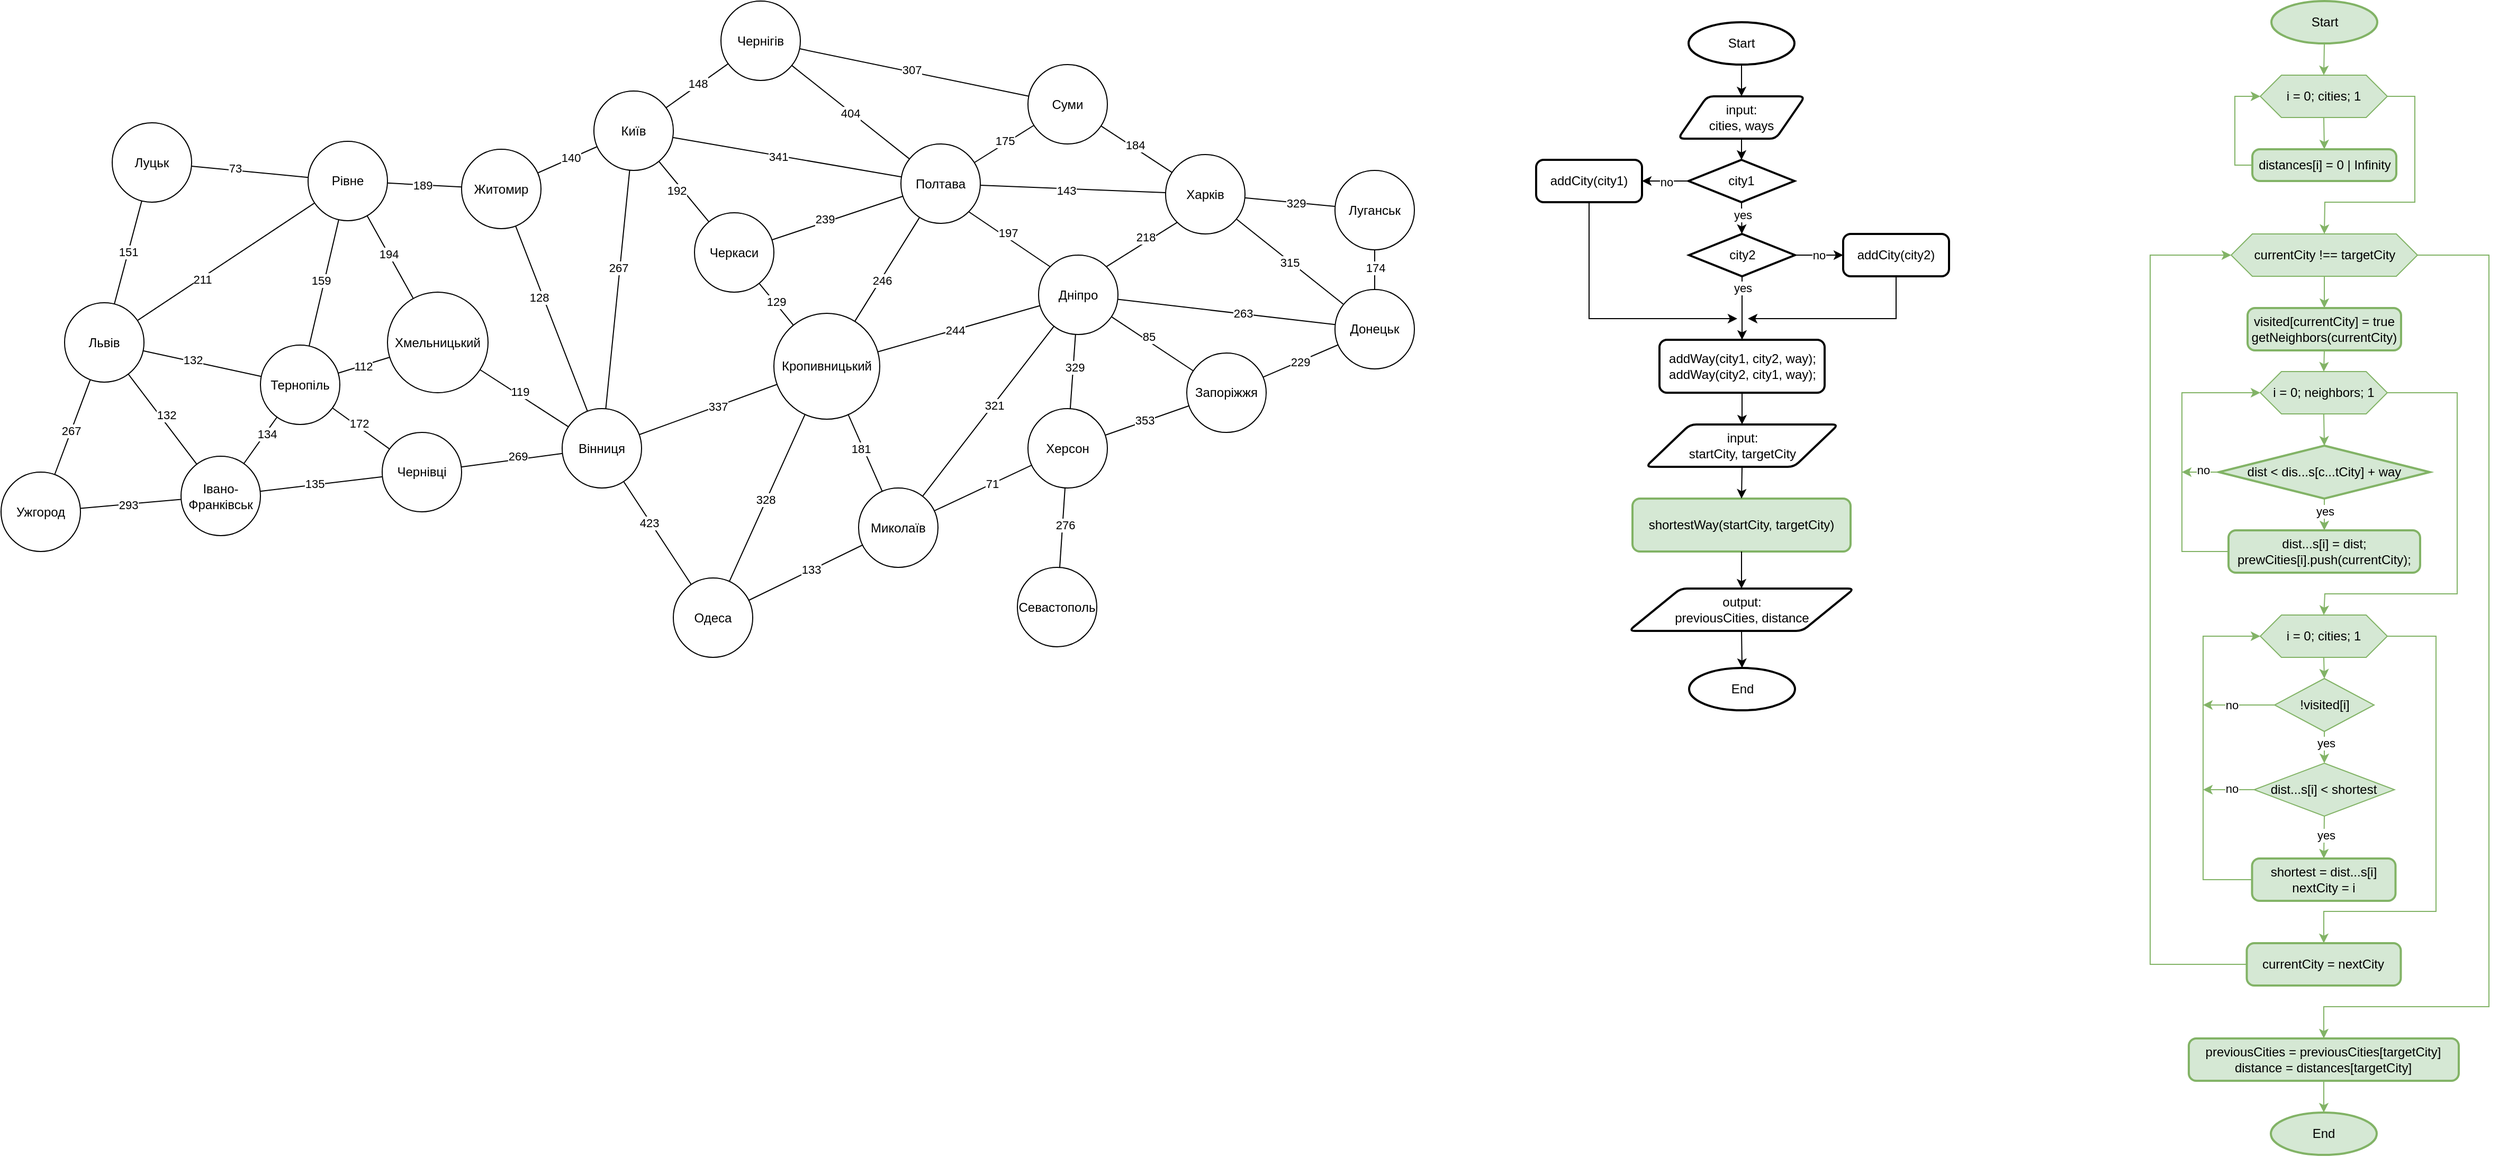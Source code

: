 <mxfile version="21.6.5" type="device">
  <diagram id="C5RBs43oDa-KdzZeNtuy" name="Page-1">
    <mxGraphModel dx="3754" dy="1148" grid="1" gridSize="10" guides="1" tooltips="1" connect="1" arrows="1" fold="1" page="1" pageScale="1" pageWidth="827" pageHeight="1169" math="0" shadow="0">
      <root>
        <mxCell id="WIyWlLk6GJQsqaUBKTNV-0" />
        <mxCell id="WIyWlLk6GJQsqaUBKTNV-1" parent="WIyWlLk6GJQsqaUBKTNV-0" />
        <mxCell id="D_m6g35PgsfcEyeFwmXf-0" value="Start" style="strokeWidth=2;html=1;shape=mxgraph.flowchart.start_1;whiteSpace=wrap;" parent="WIyWlLk6GJQsqaUBKTNV-1" vertex="1">
          <mxGeometry x="484" y="30" width="100" height="40" as="geometry" />
        </mxCell>
        <mxCell id="z75N_5129fjBr_-sa4g6-0" value="input:&lt;br&gt;cities, ways" style="shape=parallelogram;html=1;strokeWidth=2;perimeter=parallelogramPerimeter;whiteSpace=wrap;rounded=1;arcSize=12;size=0.23;" parent="WIyWlLk6GJQsqaUBKTNV-1" vertex="1">
          <mxGeometry x="474" y="100" width="120" height="40" as="geometry" />
        </mxCell>
        <mxCell id="z75N_5129fjBr_-sa4g6-1" value="" style="endArrow=classic;html=1;rounded=0;exitX=0.5;exitY=1;exitDx=0;exitDy=0;exitPerimeter=0;entryX=0.5;entryY=0;entryDx=0;entryDy=0;" parent="WIyWlLk6GJQsqaUBKTNV-1" source="D_m6g35PgsfcEyeFwmXf-0" target="z75N_5129fjBr_-sa4g6-0" edge="1">
          <mxGeometry width="50" height="50" relative="1" as="geometry">
            <mxPoint x="220" y="130" as="sourcePoint" />
            <mxPoint x="270" y="80" as="targetPoint" />
          </mxGeometry>
        </mxCell>
        <mxCell id="z75N_5129fjBr_-sa4g6-2" value="" style="endArrow=classic;html=1;rounded=0;exitX=0.5;exitY=1;exitDx=0;exitDy=0;entryX=0.5;entryY=0;entryDx=0;entryDy=0;entryPerimeter=0;" parent="WIyWlLk6GJQsqaUBKTNV-1" source="z75N_5129fjBr_-sa4g6-0" target="z75N_5129fjBr_-sa4g6-4" edge="1">
          <mxGeometry width="50" height="50" relative="1" as="geometry">
            <mxPoint x="500" y="260" as="sourcePoint" />
            <mxPoint x="534" y="180" as="targetPoint" />
          </mxGeometry>
        </mxCell>
        <mxCell id="z75N_5129fjBr_-sa4g6-4" value="city1" style="strokeWidth=2;html=1;shape=mxgraph.flowchart.decision;whiteSpace=wrap;" parent="WIyWlLk6GJQsqaUBKTNV-1" vertex="1">
          <mxGeometry x="484" y="160" width="100" height="40" as="geometry" />
        </mxCell>
        <mxCell id="z75N_5129fjBr_-sa4g6-5" value="city2" style="strokeWidth=2;html=1;shape=mxgraph.flowchart.decision;whiteSpace=wrap;" parent="WIyWlLk6GJQsqaUBKTNV-1" vertex="1">
          <mxGeometry x="484.5" y="230" width="100" height="40" as="geometry" />
        </mxCell>
        <mxCell id="z75N_5129fjBr_-sa4g6-7" value="addCity(city1)" style="rounded=1;whiteSpace=wrap;html=1;absoluteArcSize=1;arcSize=14;strokeWidth=2;" parent="WIyWlLk6GJQsqaUBKTNV-1" vertex="1">
          <mxGeometry x="340" y="160" width="100" height="40" as="geometry" />
        </mxCell>
        <mxCell id="z75N_5129fjBr_-sa4g6-8" value="addCity(city2)" style="rounded=1;whiteSpace=wrap;html=1;absoluteArcSize=1;arcSize=14;strokeWidth=2;" parent="WIyWlLk6GJQsqaUBKTNV-1" vertex="1">
          <mxGeometry x="630" y="230" width="100" height="40" as="geometry" />
        </mxCell>
        <mxCell id="z75N_5129fjBr_-sa4g6-9" value="" style="endArrow=classic;html=1;rounded=0;exitX=0.5;exitY=1;exitDx=0;exitDy=0;exitPerimeter=0;" parent="WIyWlLk6GJQsqaUBKTNV-1" source="z75N_5129fjBr_-sa4g6-4" target="z75N_5129fjBr_-sa4g6-5" edge="1">
          <mxGeometry width="50" height="50" relative="1" as="geometry">
            <mxPoint x="360" y="190" as="sourcePoint" />
            <mxPoint x="410" y="140" as="targetPoint" />
          </mxGeometry>
        </mxCell>
        <mxCell id="z75N_5129fjBr_-sa4g6-10" value="yes" style="edgeLabel;html=1;align=center;verticalAlign=middle;resizable=0;points=[];" parent="z75N_5129fjBr_-sa4g6-9" vertex="1" connectable="0">
          <mxGeometry x="-0.194" y="1" relative="1" as="geometry">
            <mxPoint as="offset" />
          </mxGeometry>
        </mxCell>
        <mxCell id="z75N_5129fjBr_-sa4g6-11" value="" style="endArrow=classic;html=1;rounded=0;exitX=0;exitY=0.5;exitDx=0;exitDy=0;exitPerimeter=0;entryX=1;entryY=0.5;entryDx=0;entryDy=0;" parent="WIyWlLk6GJQsqaUBKTNV-1" source="z75N_5129fjBr_-sa4g6-4" target="z75N_5129fjBr_-sa4g6-7" edge="1">
          <mxGeometry width="50" height="50" relative="1" as="geometry">
            <mxPoint x="530" y="400" as="sourcePoint" />
            <mxPoint x="580" y="350" as="targetPoint" />
          </mxGeometry>
        </mxCell>
        <mxCell id="z75N_5129fjBr_-sa4g6-12" value="no" style="edgeLabel;html=1;align=center;verticalAlign=middle;resizable=0;points=[];" parent="z75N_5129fjBr_-sa4g6-11" vertex="1" connectable="0">
          <mxGeometry x="-0.015" y="1" relative="1" as="geometry">
            <mxPoint as="offset" />
          </mxGeometry>
        </mxCell>
        <mxCell id="z75N_5129fjBr_-sa4g6-13" value="" style="endArrow=classic;html=1;rounded=0;exitX=1;exitY=0.5;exitDx=0;exitDy=0;exitPerimeter=0;entryX=0;entryY=0.5;entryDx=0;entryDy=0;" parent="WIyWlLk6GJQsqaUBKTNV-1" source="z75N_5129fjBr_-sa4g6-5" target="z75N_5129fjBr_-sa4g6-8" edge="1">
          <mxGeometry width="50" height="50" relative="1" as="geometry">
            <mxPoint x="390" y="420" as="sourcePoint" />
            <mxPoint x="440" y="370" as="targetPoint" />
          </mxGeometry>
        </mxCell>
        <mxCell id="z75N_5129fjBr_-sa4g6-14" value="no" style="edgeLabel;html=1;align=center;verticalAlign=middle;resizable=0;points=[];" parent="z75N_5129fjBr_-sa4g6-13" vertex="1" connectable="0">
          <mxGeometry x="-0.004" relative="1" as="geometry">
            <mxPoint as="offset" />
          </mxGeometry>
        </mxCell>
        <mxCell id="z75N_5129fjBr_-sa4g6-15" value="addWay(city1, city2, way);&lt;br&gt;addWay(city2, city1, way);" style="rounded=1;whiteSpace=wrap;html=1;absoluteArcSize=1;arcSize=14;strokeWidth=2;" parent="WIyWlLk6GJQsqaUBKTNV-1" vertex="1">
          <mxGeometry x="456.5" y="330" width="156" height="50" as="geometry" />
        </mxCell>
        <mxCell id="z75N_5129fjBr_-sa4g6-16" value="" style="endArrow=classic;html=1;rounded=0;exitX=0.5;exitY=1;exitDx=0;exitDy=0;exitPerimeter=0;" parent="WIyWlLk6GJQsqaUBKTNV-1" source="z75N_5129fjBr_-sa4g6-5" target="z75N_5129fjBr_-sa4g6-15" edge="1">
          <mxGeometry width="50" height="50" relative="1" as="geometry">
            <mxPoint x="320" y="370" as="sourcePoint" />
            <mxPoint x="370" y="320" as="targetPoint" />
          </mxGeometry>
        </mxCell>
        <mxCell id="z75N_5129fjBr_-sa4g6-17" value="yes" style="edgeLabel;html=1;align=center;verticalAlign=middle;resizable=0;points=[];" parent="z75N_5129fjBr_-sa4g6-16" vertex="1" connectable="0">
          <mxGeometry x="-0.254" y="-2" relative="1" as="geometry">
            <mxPoint x="2" y="-12" as="offset" />
          </mxGeometry>
        </mxCell>
        <mxCell id="z75N_5129fjBr_-sa4g6-18" value="" style="endArrow=classic;html=1;rounded=0;exitX=0.5;exitY=1;exitDx=0;exitDy=0;" parent="WIyWlLk6GJQsqaUBKTNV-1" source="z75N_5129fjBr_-sa4g6-7" edge="1">
          <mxGeometry width="50" height="50" relative="1" as="geometry">
            <mxPoint x="270" y="290" as="sourcePoint" />
            <mxPoint x="530" y="310" as="targetPoint" />
            <Array as="points">
              <mxPoint x="390" y="310" />
            </Array>
          </mxGeometry>
        </mxCell>
        <mxCell id="z75N_5129fjBr_-sa4g6-19" value="" style="endArrow=classic;html=1;rounded=0;exitX=0.5;exitY=1;exitDx=0;exitDy=0;" parent="WIyWlLk6GJQsqaUBKTNV-1" source="z75N_5129fjBr_-sa4g6-8" edge="1">
          <mxGeometry width="50" height="50" relative="1" as="geometry">
            <mxPoint x="720" y="430" as="sourcePoint" />
            <mxPoint x="540" y="310" as="targetPoint" />
            <Array as="points">
              <mxPoint x="680" y="310" />
            </Array>
          </mxGeometry>
        </mxCell>
        <mxCell id="z75N_5129fjBr_-sa4g6-22" value="i = 0; cities; 1" style="shape=hexagon;perimeter=hexagonPerimeter2;whiteSpace=wrap;html=1;fixedSize=1;fillColor=#d5e8d4;strokeColor=#82b366;" parent="WIyWlLk6GJQsqaUBKTNV-1" vertex="1">
          <mxGeometry x="1024" y="80" width="120" height="40" as="geometry" />
        </mxCell>
        <mxCell id="z75N_5129fjBr_-sa4g6-23" value="distances[i] = 0 | Infinity" style="rounded=1;whiteSpace=wrap;html=1;absoluteArcSize=1;arcSize=14;strokeWidth=2;fillColor=#d5e8d4;strokeColor=#82b366;" parent="WIyWlLk6GJQsqaUBKTNV-1" vertex="1">
          <mxGeometry x="1016.51" y="150" width="136" height="30" as="geometry" />
        </mxCell>
        <mxCell id="z75N_5129fjBr_-sa4g6-24" value="" style="endArrow=classic;html=1;rounded=0;exitX=0.5;exitY=1;exitDx=0;exitDy=0;entryX=0.5;entryY=0;entryDx=0;entryDy=0;fillColor=#d5e8d4;strokeColor=#82b366;" parent="WIyWlLk6GJQsqaUBKTNV-1" source="z75N_5129fjBr_-sa4g6-22" target="z75N_5129fjBr_-sa4g6-23" edge="1">
          <mxGeometry width="50" height="50" relative="1" as="geometry">
            <mxPoint x="900" y="120" as="sourcePoint" />
            <mxPoint x="950" y="70" as="targetPoint" />
          </mxGeometry>
        </mxCell>
        <mxCell id="z75N_5129fjBr_-sa4g6-25" value="" style="endArrow=classic;html=1;rounded=0;exitX=0;exitY=0.5;exitDx=0;exitDy=0;entryX=0;entryY=0.5;entryDx=0;entryDy=0;fillColor=#d5e8d4;strokeColor=#82b366;" parent="WIyWlLk6GJQsqaUBKTNV-1" source="z75N_5129fjBr_-sa4g6-23" target="z75N_5129fjBr_-sa4g6-22" edge="1">
          <mxGeometry width="50" height="50" relative="1" as="geometry">
            <mxPoint x="960" y="180" as="sourcePoint" />
            <mxPoint x="1010" y="130" as="targetPoint" />
            <Array as="points">
              <mxPoint x="1000" y="165" />
              <mxPoint x="1000" y="100" />
            </Array>
          </mxGeometry>
        </mxCell>
        <mxCell id="z75N_5129fjBr_-sa4g6-27" value="" style="endArrow=classic;html=1;rounded=0;exitX=1;exitY=0.5;exitDx=0;exitDy=0;entryX=0.5;entryY=0;entryDx=0;entryDy=0;fillColor=#d5e8d4;strokeColor=#82b366;" parent="WIyWlLk6GJQsqaUBKTNV-1" source="z75N_5129fjBr_-sa4g6-22" target="z75N_5129fjBr_-sa4g6-28" edge="1">
          <mxGeometry width="50" height="50" relative="1" as="geometry">
            <mxPoint x="1290" y="150" as="sourcePoint" />
            <mxPoint x="1090" y="220" as="targetPoint" />
            <Array as="points">
              <mxPoint x="1170" y="100" />
              <mxPoint x="1170" y="200" />
              <mxPoint x="1085" y="200" />
            </Array>
          </mxGeometry>
        </mxCell>
        <mxCell id="z75N_5129fjBr_-sa4g6-28" value="currentCity !== targetCity" style="shape=hexagon;perimeter=hexagonPerimeter2;whiteSpace=wrap;html=1;fixedSize=1;fillColor=#d5e8d4;strokeColor=#82b366;" parent="WIyWlLk6GJQsqaUBKTNV-1" vertex="1">
          <mxGeometry x="996.5" y="230" width="176" height="40" as="geometry" />
        </mxCell>
        <mxCell id="z75N_5129fjBr_-sa4g6-29" value="visited[currentCity] = true&lt;br&gt;getNeighbors(currentCity)" style="rounded=1;whiteSpace=wrap;html=1;absoluteArcSize=1;arcSize=14;strokeWidth=2;fillColor=#d5e8d4;strokeColor=#82b366;" parent="WIyWlLk6GJQsqaUBKTNV-1" vertex="1">
          <mxGeometry x="1012" y="300" width="145" height="40" as="geometry" />
        </mxCell>
        <mxCell id="z75N_5129fjBr_-sa4g6-31" value="dist...s[i] = dist;&lt;br&gt;prewCities[i].push(currentCity);" style="rounded=1;whiteSpace=wrap;html=1;absoluteArcSize=1;arcSize=14;strokeWidth=2;fillColor=#d5e8d4;strokeColor=#82b366;" parent="WIyWlLk6GJQsqaUBKTNV-1" vertex="1">
          <mxGeometry x="994" y="510" width="181" height="40" as="geometry" />
        </mxCell>
        <mxCell id="z75N_5129fjBr_-sa4g6-32" value="dist &amp;lt; dis...s[c...tCity] + way" style="strokeWidth=2;html=1;shape=mxgraph.flowchart.decision;whiteSpace=wrap;fillColor=#d5e8d4;strokeColor=#82b366;" parent="WIyWlLk6GJQsqaUBKTNV-1" vertex="1">
          <mxGeometry x="984.88" y="430" width="199.25" height="50" as="geometry" />
        </mxCell>
        <mxCell id="z75N_5129fjBr_-sa4g6-33" value="i = 0; neighbors; 1" style="shape=hexagon;perimeter=hexagonPerimeter2;whiteSpace=wrap;html=1;fixedSize=1;fillColor=#d5e8d4;strokeColor=#82b366;" parent="WIyWlLk6GJQsqaUBKTNV-1" vertex="1">
          <mxGeometry x="1024" y="360" width="120" height="40" as="geometry" />
        </mxCell>
        <mxCell id="z75N_5129fjBr_-sa4g6-34" value="" style="endArrow=classic;html=1;rounded=0;exitX=0.5;exitY=1;exitDx=0;exitDy=0;entryX=0.5;entryY=0;entryDx=0;entryDy=0;entryPerimeter=0;fillColor=#d5e8d4;strokeColor=#82b366;" parent="WIyWlLk6GJQsqaUBKTNV-1" source="z75N_5129fjBr_-sa4g6-33" target="z75N_5129fjBr_-sa4g6-32" edge="1">
          <mxGeometry width="50" height="50" relative="1" as="geometry">
            <mxPoint x="870" y="460" as="sourcePoint" />
            <mxPoint x="920" y="410" as="targetPoint" />
          </mxGeometry>
        </mxCell>
        <mxCell id="z75N_5129fjBr_-sa4g6-35" value="" style="endArrow=classic;html=1;rounded=0;exitX=0.5;exitY=1;exitDx=0;exitDy=0;exitPerimeter=0;entryX=0.5;entryY=0;entryDx=0;entryDy=0;fillColor=#d5e8d4;strokeColor=#82b366;" parent="WIyWlLk6GJQsqaUBKTNV-1" source="z75N_5129fjBr_-sa4g6-32" target="z75N_5129fjBr_-sa4g6-31" edge="1">
          <mxGeometry width="50" height="50" relative="1" as="geometry">
            <mxPoint x="870" y="540" as="sourcePoint" />
            <mxPoint x="920" y="490" as="targetPoint" />
          </mxGeometry>
        </mxCell>
        <mxCell id="z75N_5129fjBr_-sa4g6-36" value="yes" style="edgeLabel;html=1;align=center;verticalAlign=middle;resizable=0;points=[];" parent="z75N_5129fjBr_-sa4g6-35" vertex="1" connectable="0">
          <mxGeometry x="-0.225" relative="1" as="geometry">
            <mxPoint as="offset" />
          </mxGeometry>
        </mxCell>
        <mxCell id="z75N_5129fjBr_-sa4g6-37" value="" style="endArrow=classic;html=1;rounded=0;exitX=0;exitY=0.5;exitDx=0;exitDy=0;entryX=0;entryY=0.5;entryDx=0;entryDy=0;fillColor=#d5e8d4;strokeColor=#82b366;" parent="WIyWlLk6GJQsqaUBKTNV-1" source="z75N_5129fjBr_-sa4g6-31" target="z75N_5129fjBr_-sa4g6-33" edge="1">
          <mxGeometry width="50" height="50" relative="1" as="geometry">
            <mxPoint x="890" y="550" as="sourcePoint" />
            <mxPoint x="940" y="500" as="targetPoint" />
            <Array as="points">
              <mxPoint x="950" y="530" />
              <mxPoint x="950" y="380" />
            </Array>
          </mxGeometry>
        </mxCell>
        <mxCell id="z75N_5129fjBr_-sa4g6-38" value="" style="endArrow=classic;html=1;rounded=0;exitX=0;exitY=0.5;exitDx=0;exitDy=0;exitPerimeter=0;fillColor=#d5e8d4;strokeColor=#82b366;" parent="WIyWlLk6GJQsqaUBKTNV-1" source="z75N_5129fjBr_-sa4g6-32" edge="1">
          <mxGeometry width="50" height="50" relative="1" as="geometry">
            <mxPoint x="800" y="540" as="sourcePoint" />
            <mxPoint x="950" y="455" as="targetPoint" />
          </mxGeometry>
        </mxCell>
        <mxCell id="z75N_5129fjBr_-sa4g6-39" value="no" style="edgeLabel;html=1;align=center;verticalAlign=middle;resizable=0;points=[];" parent="z75N_5129fjBr_-sa4g6-38" vertex="1" connectable="0">
          <mxGeometry x="-0.136" y="-2" relative="1" as="geometry">
            <mxPoint as="offset" />
          </mxGeometry>
        </mxCell>
        <mxCell id="z75N_5129fjBr_-sa4g6-40" value="" style="endArrow=classic;html=1;rounded=0;exitX=1;exitY=0.5;exitDx=0;exitDy=0;fillColor=#d5e8d4;strokeColor=#82b366;entryX=0.5;entryY=0;entryDx=0;entryDy=0;" parent="WIyWlLk6GJQsqaUBKTNV-1" source="z75N_5129fjBr_-sa4g6-33" target="z75N_5129fjBr_-sa4g6-54" edge="1">
          <mxGeometry width="50" height="50" relative="1" as="geometry">
            <mxPoint x="1270" y="440" as="sourcePoint" />
            <mxPoint x="1090" y="600" as="targetPoint" />
            <Array as="points">
              <mxPoint x="1210" y="380" />
              <mxPoint x="1210" y="570" />
              <mxPoint x="1085" y="570" />
            </Array>
          </mxGeometry>
        </mxCell>
        <mxCell id="z75N_5129fjBr_-sa4g6-41" value="" style="endArrow=classic;html=1;rounded=0;exitX=0.5;exitY=1;exitDx=0;exitDy=0;entryX=0.5;entryY=0;entryDx=0;entryDy=0;fillColor=#d5e8d4;strokeColor=#82b366;" parent="WIyWlLk6GJQsqaUBKTNV-1" source="z75N_5129fjBr_-sa4g6-28" target="z75N_5129fjBr_-sa4g6-29" edge="1">
          <mxGeometry width="50" height="50" relative="1" as="geometry">
            <mxPoint x="830" y="350" as="sourcePoint" />
            <mxPoint x="880" y="300" as="targetPoint" />
          </mxGeometry>
        </mxCell>
        <mxCell id="z75N_5129fjBr_-sa4g6-42" value="" style="endArrow=classic;html=1;rounded=0;exitX=0.5;exitY=1;exitDx=0;exitDy=0;entryX=0.5;entryY=0;entryDx=0;entryDy=0;fillColor=#d5e8d4;strokeColor=#82b366;" parent="WIyWlLk6GJQsqaUBKTNV-1" source="z75N_5129fjBr_-sa4g6-29" target="z75N_5129fjBr_-sa4g6-33" edge="1">
          <mxGeometry width="50" height="50" relative="1" as="geometry">
            <mxPoint x="820" y="360" as="sourcePoint" />
            <mxPoint x="1084.5" y="360" as="targetPoint" />
          </mxGeometry>
        </mxCell>
        <mxCell id="z75N_5129fjBr_-sa4g6-44" value="Start" style="strokeWidth=2;html=1;shape=mxgraph.flowchart.start_1;whiteSpace=wrap;fillColor=#d5e8d4;strokeColor=#82b366;" parent="WIyWlLk6GJQsqaUBKTNV-1" vertex="1">
          <mxGeometry x="1034.51" y="10" width="100" height="40" as="geometry" />
        </mxCell>
        <mxCell id="z75N_5129fjBr_-sa4g6-45" value="" style="endArrow=classic;html=1;rounded=0;exitX=0.5;exitY=1;exitDx=0;exitDy=0;exitPerimeter=0;entryX=0.5;entryY=0;entryDx=0;entryDy=0;fillColor=#d5e8d4;strokeColor=#82b366;" parent="WIyWlLk6GJQsqaUBKTNV-1" source="z75N_5129fjBr_-sa4g6-44" target="z75N_5129fjBr_-sa4g6-22" edge="1">
          <mxGeometry width="50" height="50" relative="1" as="geometry">
            <mxPoint x="910" y="120" as="sourcePoint" />
            <mxPoint x="1084.5" y="80.0" as="targetPoint" />
          </mxGeometry>
        </mxCell>
        <mxCell id="z75N_5129fjBr_-sa4g6-46" value="" style="endArrow=classic;html=1;rounded=0;exitX=0.5;exitY=1;exitDx=0;exitDy=0;entryX=0.5;entryY=0;entryDx=0;entryDy=0;" parent="WIyWlLk6GJQsqaUBKTNV-1" source="z75N_5129fjBr_-sa4g6-15" target="z75N_5129fjBr_-sa4g6-48" edge="1">
          <mxGeometry width="50" height="50" relative="1" as="geometry">
            <mxPoint x="560" y="490" as="sourcePoint" />
            <mxPoint x="535" y="410" as="targetPoint" />
          </mxGeometry>
        </mxCell>
        <mxCell id="z75N_5129fjBr_-sa4g6-47" value="shortestWay(startCity, targetCity)" style="rounded=1;whiteSpace=wrap;html=1;absoluteArcSize=1;arcSize=14;strokeWidth=2;fillColor=#d5e8d4;strokeColor=#82b366;" parent="WIyWlLk6GJQsqaUBKTNV-1" vertex="1">
          <mxGeometry x="431" y="480" width="206" height="50" as="geometry" />
        </mxCell>
        <mxCell id="z75N_5129fjBr_-sa4g6-48" value="input:&lt;br&gt;startCity, targetCity" style="shape=parallelogram;html=1;strokeWidth=2;perimeter=parallelogramPerimeter;whiteSpace=wrap;rounded=1;arcSize=12;size=0.23;" parent="WIyWlLk6GJQsqaUBKTNV-1" vertex="1">
          <mxGeometry x="443.5" y="410" width="182" height="40" as="geometry" />
        </mxCell>
        <mxCell id="z75N_5129fjBr_-sa4g6-49" value="" style="endArrow=classic;html=1;rounded=0;exitX=0.5;exitY=1;exitDx=0;exitDy=0;entryX=0.5;entryY=0;entryDx=0;entryDy=0;" parent="WIyWlLk6GJQsqaUBKTNV-1" source="z75N_5129fjBr_-sa4g6-48" target="z75N_5129fjBr_-sa4g6-47" edge="1">
          <mxGeometry width="50" height="50" relative="1" as="geometry">
            <mxPoint x="360" y="460" as="sourcePoint" />
            <mxPoint x="410" y="410" as="targetPoint" />
          </mxGeometry>
        </mxCell>
        <mxCell id="z75N_5129fjBr_-sa4g6-50" value="End" style="strokeWidth=2;html=1;shape=mxgraph.flowchart.start_1;whiteSpace=wrap;" parent="WIyWlLk6GJQsqaUBKTNV-1" vertex="1">
          <mxGeometry x="484.5" y="640" width="100" height="40" as="geometry" />
        </mxCell>
        <mxCell id="z75N_5129fjBr_-sa4g6-51" value="" style="endArrow=classic;html=1;rounded=0;exitX=0.5;exitY=1;exitDx=0;exitDy=0;entryX=0.5;entryY=0;entryDx=0;entryDy=0;" parent="WIyWlLk6GJQsqaUBKTNV-1" source="z75N_5129fjBr_-sa4g6-47" target="z75N_5129fjBr_-sa4g6-52" edge="1">
          <mxGeometry width="50" height="50" relative="1" as="geometry">
            <mxPoint x="340" y="610" as="sourcePoint" />
            <mxPoint x="534" y="560" as="targetPoint" />
          </mxGeometry>
        </mxCell>
        <mxCell id="z75N_5129fjBr_-sa4g6-52" value="output:&lt;br&gt;previousCities, distance" style="shape=parallelogram;html=1;strokeWidth=2;perimeter=parallelogramPerimeter;whiteSpace=wrap;rounded=1;arcSize=12;size=0.23;" parent="WIyWlLk6GJQsqaUBKTNV-1" vertex="1">
          <mxGeometry x="427.5" y="565" width="213" height="40" as="geometry" />
        </mxCell>
        <mxCell id="z75N_5129fjBr_-sa4g6-53" value="" style="endArrow=classic;html=1;rounded=0;exitX=0.5;exitY=1;exitDx=0;exitDy=0;entryX=0.5;entryY=0;entryDx=0;entryDy=0;entryPerimeter=0;" parent="WIyWlLk6GJQsqaUBKTNV-1" source="z75N_5129fjBr_-sa4g6-52" target="z75N_5129fjBr_-sa4g6-50" edge="1">
          <mxGeometry width="50" height="50" relative="1" as="geometry">
            <mxPoint x="290" y="630" as="sourcePoint" />
            <mxPoint x="340" y="580" as="targetPoint" />
          </mxGeometry>
        </mxCell>
        <mxCell id="z75N_5129fjBr_-sa4g6-54" value="i = 0; cities; 1" style="shape=hexagon;perimeter=hexagonPerimeter2;whiteSpace=wrap;html=1;fixedSize=1;fillColor=#d5e8d4;strokeColor=#82b366;" parent="WIyWlLk6GJQsqaUBKTNV-1" vertex="1">
          <mxGeometry x="1024" y="590" width="120" height="40" as="geometry" />
        </mxCell>
        <mxCell id="z75N_5129fjBr_-sa4g6-55" value="!visited[i]" style="rhombus;whiteSpace=wrap;html=1;fillColor=#d5e8d4;strokeColor=#82b366;" parent="WIyWlLk6GJQsqaUBKTNV-1" vertex="1">
          <mxGeometry x="1037.51" y="650" width="94" height="50" as="geometry" />
        </mxCell>
        <mxCell id="z75N_5129fjBr_-sa4g6-56" value="dist...s[i] &amp;lt; shortest" style="rhombus;whiteSpace=wrap;html=1;fillColor=#d5e8d4;strokeColor=#82b366;" parent="WIyWlLk6GJQsqaUBKTNV-1" vertex="1">
          <mxGeometry x="1018.25" y="730" width="132.49" height="50" as="geometry" />
        </mxCell>
        <mxCell id="z75N_5129fjBr_-sa4g6-59" value="shortest = dist...s[i]&lt;br&gt;nextCity = i" style="rounded=1;whiteSpace=wrap;html=1;absoluteArcSize=1;arcSize=14;strokeWidth=2;fillColor=#d5e8d4;strokeColor=#82b366;" parent="WIyWlLk6GJQsqaUBKTNV-1" vertex="1">
          <mxGeometry x="1016.25" y="820" width="135.5" height="40" as="geometry" />
        </mxCell>
        <mxCell id="z75N_5129fjBr_-sa4g6-60" value="" style="endArrow=classic;html=1;rounded=0;exitX=0.5;exitY=1;exitDx=0;exitDy=0;entryX=0.5;entryY=0;entryDx=0;entryDy=0;fillColor=#d5e8d4;strokeColor=#82b366;" parent="WIyWlLk6GJQsqaUBKTNV-1" source="z75N_5129fjBr_-sa4g6-54" target="z75N_5129fjBr_-sa4g6-55" edge="1">
          <mxGeometry width="50" height="50" relative="1" as="geometry">
            <mxPoint x="800" y="650" as="sourcePoint" />
            <mxPoint x="850" y="600" as="targetPoint" />
          </mxGeometry>
        </mxCell>
        <mxCell id="z75N_5129fjBr_-sa4g6-61" value="" style="endArrow=classic;html=1;rounded=0;exitX=0;exitY=0.5;exitDx=0;exitDy=0;entryX=0;entryY=0.5;entryDx=0;entryDy=0;fillColor=#d5e8d4;strokeColor=#82b366;" parent="WIyWlLk6GJQsqaUBKTNV-1" source="z75N_5129fjBr_-sa4g6-59" target="z75N_5129fjBr_-sa4g6-54" edge="1">
          <mxGeometry width="50" height="50" relative="1" as="geometry">
            <mxPoint x="1020" y="960" as="sourcePoint" />
            <mxPoint x="820" y="920" as="targetPoint" />
            <Array as="points">
              <mxPoint x="970" y="840" />
              <mxPoint x="970" y="610" />
            </Array>
          </mxGeometry>
        </mxCell>
        <mxCell id="z75N_5129fjBr_-sa4g6-62" value="" style="endArrow=classic;html=1;rounded=0;exitX=0;exitY=0.5;exitDx=0;exitDy=0;fillColor=#d5e8d4;strokeColor=#82b366;" parent="WIyWlLk6GJQsqaUBKTNV-1" edge="1" source="z75N_5129fjBr_-sa4g6-55">
          <mxGeometry width="50" height="50" relative="1" as="geometry">
            <mxPoint x="1200" y="740" as="sourcePoint" />
            <mxPoint x="970" y="675" as="targetPoint" />
          </mxGeometry>
        </mxCell>
        <mxCell id="HU79ccp8oiayO_ZyE8UI-0" value="no" style="edgeLabel;html=1;align=center;verticalAlign=middle;resizable=0;points=[];" vertex="1" connectable="0" parent="z75N_5129fjBr_-sa4g6-62">
          <mxGeometry x="0.076" y="-2" relative="1" as="geometry">
            <mxPoint x="-4" y="2" as="offset" />
          </mxGeometry>
        </mxCell>
        <mxCell id="HU79ccp8oiayO_ZyE8UI-1" value="" style="endArrow=classic;html=1;rounded=0;exitX=0.5;exitY=1;exitDx=0;exitDy=0;entryX=0.5;entryY=0;entryDx=0;entryDy=0;fillColor=#d5e8d4;strokeColor=#82b366;" edge="1" parent="WIyWlLk6GJQsqaUBKTNV-1" source="z75N_5129fjBr_-sa4g6-55" target="z75N_5129fjBr_-sa4g6-56">
          <mxGeometry width="50" height="50" relative="1" as="geometry">
            <mxPoint x="1350" y="690" as="sourcePoint" />
            <mxPoint x="1400" y="640" as="targetPoint" />
          </mxGeometry>
        </mxCell>
        <mxCell id="HU79ccp8oiayO_ZyE8UI-2" value="yes" style="edgeLabel;html=1;align=center;verticalAlign=middle;resizable=0;points=[];" vertex="1" connectable="0" parent="HU79ccp8oiayO_ZyE8UI-1">
          <mxGeometry x="-0.28" y="1" relative="1" as="geometry">
            <mxPoint as="offset" />
          </mxGeometry>
        </mxCell>
        <mxCell id="HU79ccp8oiayO_ZyE8UI-3" value="" style="endArrow=classic;html=1;rounded=0;exitX=0;exitY=0.5;exitDx=0;exitDy=0;fillColor=#d5e8d4;strokeColor=#82b366;" edge="1" parent="WIyWlLk6GJQsqaUBKTNV-1" source="z75N_5129fjBr_-sa4g6-56">
          <mxGeometry width="50" height="50" relative="1" as="geometry">
            <mxPoint x="740" y="800" as="sourcePoint" />
            <mxPoint x="970" y="755" as="targetPoint" />
          </mxGeometry>
        </mxCell>
        <mxCell id="HU79ccp8oiayO_ZyE8UI-4" value="no" style="edgeLabel;html=1;align=center;verticalAlign=middle;resizable=0;points=[];" vertex="1" connectable="0" parent="HU79ccp8oiayO_ZyE8UI-3">
          <mxGeometry x="-0.086" y="-1" relative="1" as="geometry">
            <mxPoint as="offset" />
          </mxGeometry>
        </mxCell>
        <mxCell id="HU79ccp8oiayO_ZyE8UI-5" value="" style="endArrow=classic;html=1;rounded=0;exitX=0.5;exitY=1;exitDx=0;exitDy=0;entryX=0.5;entryY=0;entryDx=0;entryDy=0;fillColor=#d5e8d4;strokeColor=#82b366;" edge="1" parent="WIyWlLk6GJQsqaUBKTNV-1" source="z75N_5129fjBr_-sa4g6-56" target="z75N_5129fjBr_-sa4g6-59">
          <mxGeometry width="50" height="50" relative="1" as="geometry">
            <mxPoint x="1290" y="770" as="sourcePoint" />
            <mxPoint x="1340" y="720" as="targetPoint" />
          </mxGeometry>
        </mxCell>
        <mxCell id="HU79ccp8oiayO_ZyE8UI-6" value="yes" style="edgeLabel;html=1;align=center;verticalAlign=middle;resizable=0;points=[];" vertex="1" connectable="0" parent="HU79ccp8oiayO_ZyE8UI-5">
          <mxGeometry x="-0.111" y="1" relative="1" as="geometry">
            <mxPoint as="offset" />
          </mxGeometry>
        </mxCell>
        <mxCell id="HU79ccp8oiayO_ZyE8UI-7" value="" style="endArrow=classic;html=1;rounded=0;exitX=1;exitY=0.5;exitDx=0;exitDy=0;fillColor=#d5e8d4;strokeColor=#82b366;entryX=0.5;entryY=0;entryDx=0;entryDy=0;" edge="1" parent="WIyWlLk6GJQsqaUBKTNV-1" source="z75N_5129fjBr_-sa4g6-54" target="HU79ccp8oiayO_ZyE8UI-11">
          <mxGeometry width="50" height="50" relative="1" as="geometry">
            <mxPoint x="1210" y="670" as="sourcePoint" />
            <mxPoint x="1084" y="900" as="targetPoint" />
            <Array as="points">
              <mxPoint x="1190" y="610" />
              <mxPoint x="1190" y="870" />
              <mxPoint x="1084" y="870" />
            </Array>
          </mxGeometry>
        </mxCell>
        <mxCell id="HU79ccp8oiayO_ZyE8UI-8" value="previousCities = previousCities[targetCity]&lt;br&gt;distance = distances[targetCity]" style="rounded=1;whiteSpace=wrap;html=1;absoluteArcSize=1;arcSize=14;strokeWidth=2;fillColor=#d5e8d4;strokeColor=#82b366;" vertex="1" parent="WIyWlLk6GJQsqaUBKTNV-1">
          <mxGeometry x="956.49" y="990" width="255" height="40" as="geometry" />
        </mxCell>
        <mxCell id="HU79ccp8oiayO_ZyE8UI-9" value="" style="endArrow=classic;html=1;rounded=0;exitX=0.5;exitY=1;exitDx=0;exitDy=0;entryX=0.5;entryY=0;entryDx=0;entryDy=0;entryPerimeter=0;fillColor=#d5e8d4;strokeColor=#82b366;" edge="1" parent="WIyWlLk6GJQsqaUBKTNV-1" source="HU79ccp8oiayO_ZyE8UI-8" target="HU79ccp8oiayO_ZyE8UI-10">
          <mxGeometry width="50" height="50" relative="1" as="geometry">
            <mxPoint x="1113.5" y="1190" as="sourcePoint" />
            <mxPoint x="1077.5" y="1130" as="targetPoint" />
          </mxGeometry>
        </mxCell>
        <mxCell id="HU79ccp8oiayO_ZyE8UI-10" value="End" style="strokeWidth=2;html=1;shape=mxgraph.flowchart.start_1;whiteSpace=wrap;fillColor=#d5e8d4;strokeColor=#82b366;" vertex="1" parent="WIyWlLk6GJQsqaUBKTNV-1">
          <mxGeometry x="1034" y="1060" width="100" height="40" as="geometry" />
        </mxCell>
        <mxCell id="HU79ccp8oiayO_ZyE8UI-11" value="currentCity = nextCity" style="rounded=1;whiteSpace=wrap;html=1;absoluteArcSize=1;arcSize=14;strokeWidth=2;fillColor=#d5e8d4;strokeColor=#82b366;" vertex="1" parent="WIyWlLk6GJQsqaUBKTNV-1">
          <mxGeometry x="1011.25" y="900" width="145.49" height="40" as="geometry" />
        </mxCell>
        <mxCell id="HU79ccp8oiayO_ZyE8UI-12" value="" style="endArrow=classic;html=1;rounded=0;exitX=0;exitY=0.5;exitDx=0;exitDy=0;entryX=0;entryY=0.5;entryDx=0;entryDy=0;fillColor=#d5e8d4;strokeColor=#82b366;" edge="1" parent="WIyWlLk6GJQsqaUBKTNV-1" source="HU79ccp8oiayO_ZyE8UI-11" target="z75N_5129fjBr_-sa4g6-28">
          <mxGeometry width="50" height="50" relative="1" as="geometry">
            <mxPoint x="850" y="920" as="sourcePoint" />
            <mxPoint x="920" y="270" as="targetPoint" />
            <Array as="points">
              <mxPoint x="920" y="920" />
              <mxPoint x="920" y="250" />
            </Array>
          </mxGeometry>
        </mxCell>
        <mxCell id="HU79ccp8oiayO_ZyE8UI-13" value="" style="endArrow=classic;html=1;rounded=0;exitX=1;exitY=0.5;exitDx=0;exitDy=0;entryX=0.5;entryY=0;entryDx=0;entryDy=0;fillColor=#d5e8d4;strokeColor=#82b366;" edge="1" parent="WIyWlLk6GJQsqaUBKTNV-1" source="z75N_5129fjBr_-sa4g6-28" target="HU79ccp8oiayO_ZyE8UI-8">
          <mxGeometry width="50" height="50" relative="1" as="geometry">
            <mxPoint x="1240" y="240" as="sourcePoint" />
            <mxPoint x="1040" y="970" as="targetPoint" />
            <Array as="points">
              <mxPoint x="1240" y="250" />
              <mxPoint x="1240" y="960" />
              <mxPoint x="1084" y="960" />
            </Array>
          </mxGeometry>
        </mxCell>
        <mxCell id="HU79ccp8oiayO_ZyE8UI-15" value="Одеса" style="ellipse;whiteSpace=wrap;html=1;aspect=fixed;" vertex="1" parent="WIyWlLk6GJQsqaUBKTNV-1">
          <mxGeometry x="-475" y="555" width="75" height="75" as="geometry" />
        </mxCell>
        <mxCell id="HU79ccp8oiayO_ZyE8UI-16" value="Вінниця" style="ellipse;whiteSpace=wrap;html=1;aspect=fixed;" vertex="1" parent="WIyWlLk6GJQsqaUBKTNV-1">
          <mxGeometry x="-580" y="395" width="75" height="75" as="geometry" />
        </mxCell>
        <mxCell id="HU79ccp8oiayO_ZyE8UI-17" value="Кропивницький" style="ellipse;whiteSpace=wrap;html=1;aspect=fixed;" vertex="1" parent="WIyWlLk6GJQsqaUBKTNV-1">
          <mxGeometry x="-380" y="305" width="100" height="100" as="geometry" />
        </mxCell>
        <mxCell id="HU79ccp8oiayO_ZyE8UI-18" value="Миколаїв" style="ellipse;whiteSpace=wrap;html=1;aspect=fixed;" vertex="1" parent="WIyWlLk6GJQsqaUBKTNV-1">
          <mxGeometry x="-300" y="470" width="75" height="75" as="geometry" />
        </mxCell>
        <mxCell id="HU79ccp8oiayO_ZyE8UI-19" value="Херсон" style="ellipse;whiteSpace=wrap;html=1;aspect=fixed;" vertex="1" parent="WIyWlLk6GJQsqaUBKTNV-1">
          <mxGeometry x="-140" y="395" width="75" height="75" as="geometry" />
        </mxCell>
        <mxCell id="HU79ccp8oiayO_ZyE8UI-20" value="Севастополь" style="ellipse;whiteSpace=wrap;html=1;aspect=fixed;" vertex="1" parent="WIyWlLk6GJQsqaUBKTNV-1">
          <mxGeometry x="-150" y="545" width="75" height="75" as="geometry" />
        </mxCell>
        <mxCell id="HU79ccp8oiayO_ZyE8UI-21" value="Дніпро" style="ellipse;whiteSpace=wrap;html=1;aspect=fixed;" vertex="1" parent="WIyWlLk6GJQsqaUBKTNV-1">
          <mxGeometry x="-130" y="250" width="75" height="75" as="geometry" />
        </mxCell>
        <mxCell id="HU79ccp8oiayO_ZyE8UI-22" value="Черкаси" style="ellipse;whiteSpace=wrap;html=1;aspect=fixed;" vertex="1" parent="WIyWlLk6GJQsqaUBKTNV-1">
          <mxGeometry x="-455" y="210" width="75" height="75" as="geometry" />
        </mxCell>
        <mxCell id="HU79ccp8oiayO_ZyE8UI-23" value="Київ" style="ellipse;whiteSpace=wrap;html=1;aspect=fixed;" vertex="1" parent="WIyWlLk6GJQsqaUBKTNV-1">
          <mxGeometry x="-550" y="95" width="75" height="75" as="geometry" />
        </mxCell>
        <mxCell id="HU79ccp8oiayO_ZyE8UI-24" value="Полтава" style="ellipse;whiteSpace=wrap;html=1;aspect=fixed;" vertex="1" parent="WIyWlLk6GJQsqaUBKTNV-1">
          <mxGeometry x="-260" y="145" width="75" height="75" as="geometry" />
        </mxCell>
        <mxCell id="HU79ccp8oiayO_ZyE8UI-25" value="Чернігів" style="ellipse;whiteSpace=wrap;html=1;aspect=fixed;" vertex="1" parent="WIyWlLk6GJQsqaUBKTNV-1">
          <mxGeometry x="-430" y="10" width="75" height="75" as="geometry" />
        </mxCell>
        <mxCell id="HU79ccp8oiayO_ZyE8UI-26" value="Суми" style="ellipse;whiteSpace=wrap;html=1;aspect=fixed;" vertex="1" parent="WIyWlLk6GJQsqaUBKTNV-1">
          <mxGeometry x="-140" y="70" width="75" height="75" as="geometry" />
        </mxCell>
        <mxCell id="HU79ccp8oiayO_ZyE8UI-27" value="Харків" style="ellipse;whiteSpace=wrap;html=1;aspect=fixed;" vertex="1" parent="WIyWlLk6GJQsqaUBKTNV-1">
          <mxGeometry x="-10" y="155" width="75" height="75" as="geometry" />
        </mxCell>
        <mxCell id="HU79ccp8oiayO_ZyE8UI-28" value="Запоріжжя" style="ellipse;whiteSpace=wrap;html=1;aspect=fixed;" vertex="1" parent="WIyWlLk6GJQsqaUBKTNV-1">
          <mxGeometry x="10" y="342.5" width="75" height="75" as="geometry" />
        </mxCell>
        <mxCell id="HU79ccp8oiayO_ZyE8UI-29" value="Донецьк" style="ellipse;whiteSpace=wrap;html=1;aspect=fixed;" vertex="1" parent="WIyWlLk6GJQsqaUBKTNV-1">
          <mxGeometry x="150" y="282.5" width="75" height="75" as="geometry" />
        </mxCell>
        <mxCell id="HU79ccp8oiayO_ZyE8UI-30" value="Луганськ" style="ellipse;whiteSpace=wrap;html=1;aspect=fixed;" vertex="1" parent="WIyWlLk6GJQsqaUBKTNV-1">
          <mxGeometry x="150" y="170" width="75" height="75" as="geometry" />
        </mxCell>
        <mxCell id="HU79ccp8oiayO_ZyE8UI-31" value="Житомир" style="ellipse;whiteSpace=wrap;html=1;aspect=fixed;" vertex="1" parent="WIyWlLk6GJQsqaUBKTNV-1">
          <mxGeometry x="-675" y="150" width="75" height="75" as="geometry" />
        </mxCell>
        <mxCell id="HU79ccp8oiayO_ZyE8UI-32" value="Рівне" style="ellipse;whiteSpace=wrap;html=1;aspect=fixed;" vertex="1" parent="WIyWlLk6GJQsqaUBKTNV-1">
          <mxGeometry x="-820" y="142.5" width="75" height="75" as="geometry" />
        </mxCell>
        <mxCell id="HU79ccp8oiayO_ZyE8UI-33" value="Хмельницький" style="ellipse;whiteSpace=wrap;html=1;aspect=fixed;" vertex="1" parent="WIyWlLk6GJQsqaUBKTNV-1">
          <mxGeometry x="-745" y="285" width="95" height="95" as="geometry" />
        </mxCell>
        <mxCell id="HU79ccp8oiayO_ZyE8UI-34" value="Чернівці" style="ellipse;whiteSpace=wrap;html=1;aspect=fixed;" vertex="1" parent="WIyWlLk6GJQsqaUBKTNV-1">
          <mxGeometry x="-750" y="417.5" width="75" height="75" as="geometry" />
        </mxCell>
        <mxCell id="HU79ccp8oiayO_ZyE8UI-35" value="Тернопіль" style="ellipse;whiteSpace=wrap;html=1;aspect=fixed;" vertex="1" parent="WIyWlLk6GJQsqaUBKTNV-1">
          <mxGeometry x="-865" y="335" width="75" height="75" as="geometry" />
        </mxCell>
        <mxCell id="HU79ccp8oiayO_ZyE8UI-36" value="Луцьк" style="ellipse;whiteSpace=wrap;html=1;aspect=fixed;" vertex="1" parent="WIyWlLk6GJQsqaUBKTNV-1">
          <mxGeometry x="-1005" y="125" width="75" height="75" as="geometry" />
        </mxCell>
        <mxCell id="HU79ccp8oiayO_ZyE8UI-37" value="Львів" style="ellipse;whiteSpace=wrap;html=1;aspect=fixed;" vertex="1" parent="WIyWlLk6GJQsqaUBKTNV-1">
          <mxGeometry x="-1050" y="295" width="75" height="75" as="geometry" />
        </mxCell>
        <mxCell id="HU79ccp8oiayO_ZyE8UI-38" value="Івано-Франківськ" style="ellipse;whiteSpace=wrap;html=1;aspect=fixed;" vertex="1" parent="WIyWlLk6GJQsqaUBKTNV-1">
          <mxGeometry x="-940" y="440" width="75" height="75" as="geometry" />
        </mxCell>
        <mxCell id="HU79ccp8oiayO_ZyE8UI-39" value="Ужгород" style="ellipse;whiteSpace=wrap;html=1;aspect=fixed;" vertex="1" parent="WIyWlLk6GJQsqaUBKTNV-1">
          <mxGeometry x="-1110" y="455" width="75" height="75" as="geometry" />
        </mxCell>
        <mxCell id="HU79ccp8oiayO_ZyE8UI-40" value="" style="endArrow=none;html=1;rounded=0;" edge="1" parent="WIyWlLk6GJQsqaUBKTNV-1" source="HU79ccp8oiayO_ZyE8UI-15" target="HU79ccp8oiayO_ZyE8UI-17">
          <mxGeometry width="50" height="50" relative="1" as="geometry">
            <mxPoint x="-470" y="470" as="sourcePoint" />
            <mxPoint x="-420" y="420" as="targetPoint" />
          </mxGeometry>
        </mxCell>
        <mxCell id="HU79ccp8oiayO_ZyE8UI-118" value="328" style="edgeLabel;html=1;align=center;verticalAlign=middle;resizable=0;points=[];" vertex="1" connectable="0" parent="HU79ccp8oiayO_ZyE8UI-40">
          <mxGeometry x="-0.019" y="1" relative="1" as="geometry">
            <mxPoint as="offset" />
          </mxGeometry>
        </mxCell>
        <mxCell id="HU79ccp8oiayO_ZyE8UI-41" value="" style="endArrow=none;html=1;rounded=0;" edge="1" parent="WIyWlLk6GJQsqaUBKTNV-1" source="HU79ccp8oiayO_ZyE8UI-18" target="HU79ccp8oiayO_ZyE8UI-15">
          <mxGeometry width="50" height="50" relative="1" as="geometry">
            <mxPoint x="-770" y="710" as="sourcePoint" />
            <mxPoint x="-720" y="660" as="targetPoint" />
          </mxGeometry>
        </mxCell>
        <mxCell id="HU79ccp8oiayO_ZyE8UI-119" value="133" style="edgeLabel;html=1;align=center;verticalAlign=middle;resizable=0;points=[];" vertex="1" connectable="0" parent="HU79ccp8oiayO_ZyE8UI-41">
          <mxGeometry x="-0.091" y="-1" relative="1" as="geometry">
            <mxPoint as="offset" />
          </mxGeometry>
        </mxCell>
        <mxCell id="HU79ccp8oiayO_ZyE8UI-43" value="" style="endArrow=none;html=1;rounded=0;" edge="1" parent="WIyWlLk6GJQsqaUBKTNV-1" source="HU79ccp8oiayO_ZyE8UI-16" target="HU79ccp8oiayO_ZyE8UI-15">
          <mxGeometry width="50" height="50" relative="1" as="geometry">
            <mxPoint x="-760" y="720" as="sourcePoint" />
            <mxPoint x="-710" y="670" as="targetPoint" />
          </mxGeometry>
        </mxCell>
        <mxCell id="HU79ccp8oiayO_ZyE8UI-106" value="423" style="edgeLabel;html=1;align=center;verticalAlign=middle;resizable=0;points=[];" vertex="1" connectable="0" parent="HU79ccp8oiayO_ZyE8UI-43">
          <mxGeometry x="-0.215" y="-2" relative="1" as="geometry">
            <mxPoint as="offset" />
          </mxGeometry>
        </mxCell>
        <mxCell id="HU79ccp8oiayO_ZyE8UI-44" value="" style="endArrow=none;html=1;rounded=0;" edge="1" parent="WIyWlLk6GJQsqaUBKTNV-1" source="HU79ccp8oiayO_ZyE8UI-34" target="HU79ccp8oiayO_ZyE8UI-16">
          <mxGeometry width="50" height="50" relative="1" as="geometry">
            <mxPoint x="-750" y="730" as="sourcePoint" />
            <mxPoint x="-700" y="680" as="targetPoint" />
          </mxGeometry>
        </mxCell>
        <mxCell id="HU79ccp8oiayO_ZyE8UI-105" value="269" style="edgeLabel;html=1;align=center;verticalAlign=middle;resizable=0;points=[];" vertex="1" connectable="0" parent="HU79ccp8oiayO_ZyE8UI-44">
          <mxGeometry x="0.104" y="3" relative="1" as="geometry">
            <mxPoint as="offset" />
          </mxGeometry>
        </mxCell>
        <mxCell id="HU79ccp8oiayO_ZyE8UI-45" value="" style="endArrow=none;html=1;rounded=0;" edge="1" parent="WIyWlLk6GJQsqaUBKTNV-1" source="HU79ccp8oiayO_ZyE8UI-17" target="HU79ccp8oiayO_ZyE8UI-16">
          <mxGeometry width="50" height="50" relative="1" as="geometry">
            <mxPoint x="-740" y="740" as="sourcePoint" />
            <mxPoint x="-690" y="690" as="targetPoint" />
          </mxGeometry>
        </mxCell>
        <mxCell id="HU79ccp8oiayO_ZyE8UI-117" value="337" style="edgeLabel;html=1;align=center;verticalAlign=middle;resizable=0;points=[];" vertex="1" connectable="0" parent="HU79ccp8oiayO_ZyE8UI-45">
          <mxGeometry x="-0.134" relative="1" as="geometry">
            <mxPoint as="offset" />
          </mxGeometry>
        </mxCell>
        <mxCell id="HU79ccp8oiayO_ZyE8UI-46" value="" style="endArrow=none;html=1;rounded=0;" edge="1" parent="WIyWlLk6GJQsqaUBKTNV-1" source="HU79ccp8oiayO_ZyE8UI-19" target="HU79ccp8oiayO_ZyE8UI-18">
          <mxGeometry width="50" height="50" relative="1" as="geometry">
            <mxPoint x="-730" y="750" as="sourcePoint" />
            <mxPoint x="-680" y="700" as="targetPoint" />
          </mxGeometry>
        </mxCell>
        <mxCell id="HU79ccp8oiayO_ZyE8UI-124" value="71" style="edgeLabel;html=1;align=center;verticalAlign=middle;resizable=0;points=[];" vertex="1" connectable="0" parent="HU79ccp8oiayO_ZyE8UI-46">
          <mxGeometry x="-0.171" relative="1" as="geometry">
            <mxPoint as="offset" />
          </mxGeometry>
        </mxCell>
        <mxCell id="HU79ccp8oiayO_ZyE8UI-47" value="" style="endArrow=none;html=1;rounded=0;" edge="1" parent="WIyWlLk6GJQsqaUBKTNV-1" source="HU79ccp8oiayO_ZyE8UI-20" target="HU79ccp8oiayO_ZyE8UI-19">
          <mxGeometry width="50" height="50" relative="1" as="geometry">
            <mxPoint x="-720" y="760" as="sourcePoint" />
            <mxPoint x="-670" y="710" as="targetPoint" />
          </mxGeometry>
        </mxCell>
        <mxCell id="HU79ccp8oiayO_ZyE8UI-125" value="276" style="edgeLabel;html=1;align=center;verticalAlign=middle;resizable=0;points=[];" vertex="1" connectable="0" parent="HU79ccp8oiayO_ZyE8UI-47">
          <mxGeometry x="0.09" y="-2" relative="1" as="geometry">
            <mxPoint as="offset" />
          </mxGeometry>
        </mxCell>
        <mxCell id="HU79ccp8oiayO_ZyE8UI-48" value="" style="endArrow=none;html=1;rounded=0;" edge="1" parent="WIyWlLk6GJQsqaUBKTNV-1" source="HU79ccp8oiayO_ZyE8UI-19" target="HU79ccp8oiayO_ZyE8UI-21">
          <mxGeometry width="50" height="50" relative="1" as="geometry">
            <mxPoint x="-710" y="770" as="sourcePoint" />
            <mxPoint x="-660" y="720" as="targetPoint" />
          </mxGeometry>
        </mxCell>
        <mxCell id="HU79ccp8oiayO_ZyE8UI-127" value="329" style="edgeLabel;html=1;align=center;verticalAlign=middle;resizable=0;points=[];" vertex="1" connectable="0" parent="HU79ccp8oiayO_ZyE8UI-48">
          <mxGeometry x="0.134" y="-1" relative="1" as="geometry">
            <mxPoint as="offset" />
          </mxGeometry>
        </mxCell>
        <mxCell id="HU79ccp8oiayO_ZyE8UI-49" value="" style="endArrow=none;html=1;rounded=0;" edge="1" parent="WIyWlLk6GJQsqaUBKTNV-1" source="HU79ccp8oiayO_ZyE8UI-28" target="HU79ccp8oiayO_ZyE8UI-19">
          <mxGeometry width="50" height="50" relative="1" as="geometry">
            <mxPoint x="-700" y="780" as="sourcePoint" />
            <mxPoint x="-650" y="730" as="targetPoint" />
          </mxGeometry>
        </mxCell>
        <mxCell id="HU79ccp8oiayO_ZyE8UI-126" value="353" style="edgeLabel;html=1;align=center;verticalAlign=middle;resizable=0;points=[];" vertex="1" connectable="0" parent="HU79ccp8oiayO_ZyE8UI-49">
          <mxGeometry x="0.06" y="-1" relative="1" as="geometry">
            <mxPoint as="offset" />
          </mxGeometry>
        </mxCell>
        <mxCell id="HU79ccp8oiayO_ZyE8UI-50" value="" style="endArrow=none;html=1;rounded=0;" edge="1" parent="WIyWlLk6GJQsqaUBKTNV-1" source="HU79ccp8oiayO_ZyE8UI-28" target="HU79ccp8oiayO_ZyE8UI-29">
          <mxGeometry width="50" height="50" relative="1" as="geometry">
            <mxPoint x="-690" y="790" as="sourcePoint" />
            <mxPoint x="-640" y="740" as="targetPoint" />
          </mxGeometry>
        </mxCell>
        <mxCell id="HU79ccp8oiayO_ZyE8UI-135" value="229" style="edgeLabel;html=1;align=center;verticalAlign=middle;resizable=0;points=[];" vertex="1" connectable="0" parent="HU79ccp8oiayO_ZyE8UI-50">
          <mxGeometry x="-0.024" y="-1" relative="1" as="geometry">
            <mxPoint y="-1" as="offset" />
          </mxGeometry>
        </mxCell>
        <mxCell id="HU79ccp8oiayO_ZyE8UI-51" value="" style="endArrow=none;html=1;rounded=0;" edge="1" parent="WIyWlLk6GJQsqaUBKTNV-1" source="HU79ccp8oiayO_ZyE8UI-29" target="HU79ccp8oiayO_ZyE8UI-30">
          <mxGeometry width="50" height="50" relative="1" as="geometry">
            <mxPoint x="-680" y="800" as="sourcePoint" />
            <mxPoint x="-630" y="750" as="targetPoint" />
          </mxGeometry>
        </mxCell>
        <mxCell id="HU79ccp8oiayO_ZyE8UI-134" value="174" style="edgeLabel;html=1;align=center;verticalAlign=middle;resizable=0;points=[];" vertex="1" connectable="0" parent="HU79ccp8oiayO_ZyE8UI-51">
          <mxGeometry x="0.094" relative="1" as="geometry">
            <mxPoint as="offset" />
          </mxGeometry>
        </mxCell>
        <mxCell id="HU79ccp8oiayO_ZyE8UI-52" value="" style="endArrow=none;html=1;rounded=0;" edge="1" parent="WIyWlLk6GJQsqaUBKTNV-1" source="HU79ccp8oiayO_ZyE8UI-27" target="HU79ccp8oiayO_ZyE8UI-30">
          <mxGeometry width="50" height="50" relative="1" as="geometry">
            <mxPoint x="-670" y="810" as="sourcePoint" />
            <mxPoint x="-620" y="760" as="targetPoint" />
          </mxGeometry>
        </mxCell>
        <mxCell id="HU79ccp8oiayO_ZyE8UI-133" value="329" style="edgeLabel;html=1;align=center;verticalAlign=middle;resizable=0;points=[];" vertex="1" connectable="0" parent="HU79ccp8oiayO_ZyE8UI-52">
          <mxGeometry x="0.132" relative="1" as="geometry">
            <mxPoint as="offset" />
          </mxGeometry>
        </mxCell>
        <mxCell id="HU79ccp8oiayO_ZyE8UI-53" value="" style="endArrow=none;html=1;rounded=0;" edge="1" parent="WIyWlLk6GJQsqaUBKTNV-1" source="HU79ccp8oiayO_ZyE8UI-26" target="HU79ccp8oiayO_ZyE8UI-27">
          <mxGeometry width="50" height="50" relative="1" as="geometry">
            <mxPoint x="-660" y="820" as="sourcePoint" />
            <mxPoint x="-610" y="770" as="targetPoint" />
          </mxGeometry>
        </mxCell>
        <mxCell id="HU79ccp8oiayO_ZyE8UI-132" value="184" style="edgeLabel;html=1;align=center;verticalAlign=middle;resizable=0;points=[];" vertex="1" connectable="0" parent="HU79ccp8oiayO_ZyE8UI-53">
          <mxGeometry x="-0.095" y="3" relative="1" as="geometry">
            <mxPoint as="offset" />
          </mxGeometry>
        </mxCell>
        <mxCell id="HU79ccp8oiayO_ZyE8UI-54" value="" style="endArrow=none;html=1;rounded=0;" edge="1" parent="WIyWlLk6GJQsqaUBKTNV-1" source="HU79ccp8oiayO_ZyE8UI-25" target="HU79ccp8oiayO_ZyE8UI-26">
          <mxGeometry width="50" height="50" relative="1" as="geometry">
            <mxPoint x="-650" y="830" as="sourcePoint" />
            <mxPoint x="-600" y="780" as="targetPoint" />
          </mxGeometry>
        </mxCell>
        <mxCell id="HU79ccp8oiayO_ZyE8UI-111" value="307" style="edgeLabel;html=1;align=center;verticalAlign=middle;resizable=0;points=[];" vertex="1" connectable="0" parent="HU79ccp8oiayO_ZyE8UI-54">
          <mxGeometry x="-0.027" y="2" relative="1" as="geometry">
            <mxPoint as="offset" />
          </mxGeometry>
        </mxCell>
        <mxCell id="HU79ccp8oiayO_ZyE8UI-55" value="" style="endArrow=none;html=1;rounded=0;" edge="1" parent="WIyWlLk6GJQsqaUBKTNV-1" source="HU79ccp8oiayO_ZyE8UI-24" target="HU79ccp8oiayO_ZyE8UI-26">
          <mxGeometry width="50" height="50" relative="1" as="geometry">
            <mxPoint x="-640" y="840" as="sourcePoint" />
            <mxPoint x="-590" y="790" as="targetPoint" />
          </mxGeometry>
        </mxCell>
        <mxCell id="HU79ccp8oiayO_ZyE8UI-131" value="175" style="edgeLabel;html=1;align=center;verticalAlign=middle;resizable=0;points=[];" vertex="1" connectable="0" parent="HU79ccp8oiayO_ZyE8UI-55">
          <mxGeometry x="0.07" y="3" relative="1" as="geometry">
            <mxPoint as="offset" />
          </mxGeometry>
        </mxCell>
        <mxCell id="HU79ccp8oiayO_ZyE8UI-56" value="" style="endArrow=none;html=1;rounded=0;entryX=1;entryY=1;entryDx=0;entryDy=0;exitX=0;exitY=0;exitDx=0;exitDy=0;" edge="1" parent="WIyWlLk6GJQsqaUBKTNV-1" source="HU79ccp8oiayO_ZyE8UI-21" target="HU79ccp8oiayO_ZyE8UI-24">
          <mxGeometry width="50" height="50" relative="1" as="geometry">
            <mxPoint x="-630" y="850" as="sourcePoint" />
            <mxPoint x="-580" y="800" as="targetPoint" />
          </mxGeometry>
        </mxCell>
        <mxCell id="HU79ccp8oiayO_ZyE8UI-129" value="197" style="edgeLabel;html=1;align=center;verticalAlign=middle;resizable=0;points=[];" vertex="1" connectable="0" parent="HU79ccp8oiayO_ZyE8UI-56">
          <mxGeometry x="0.103" y="-4" relative="1" as="geometry">
            <mxPoint as="offset" />
          </mxGeometry>
        </mxCell>
        <mxCell id="HU79ccp8oiayO_ZyE8UI-57" value="" style="endArrow=none;html=1;rounded=0;" edge="1" parent="WIyWlLk6GJQsqaUBKTNV-1" source="HU79ccp8oiayO_ZyE8UI-17" target="HU79ccp8oiayO_ZyE8UI-24">
          <mxGeometry width="50" height="50" relative="1" as="geometry">
            <mxPoint x="-620" y="860" as="sourcePoint" />
            <mxPoint x="-570" y="810" as="targetPoint" />
          </mxGeometry>
        </mxCell>
        <mxCell id="HU79ccp8oiayO_ZyE8UI-121" value="246" style="edgeLabel;html=1;align=center;verticalAlign=middle;resizable=0;points=[];" vertex="1" connectable="0" parent="HU79ccp8oiayO_ZyE8UI-57">
          <mxGeometry x="-0.209" y="-1" relative="1" as="geometry">
            <mxPoint as="offset" />
          </mxGeometry>
        </mxCell>
        <mxCell id="HU79ccp8oiayO_ZyE8UI-58" value="" style="endArrow=none;html=1;rounded=0;" edge="1" parent="WIyWlLk6GJQsqaUBKTNV-1" source="HU79ccp8oiayO_ZyE8UI-22" target="HU79ccp8oiayO_ZyE8UI-17">
          <mxGeometry width="50" height="50" relative="1" as="geometry">
            <mxPoint x="-610" y="870" as="sourcePoint" />
            <mxPoint x="-560" y="820" as="targetPoint" />
          </mxGeometry>
        </mxCell>
        <mxCell id="HU79ccp8oiayO_ZyE8UI-115" value="129" style="edgeLabel;html=1;align=center;verticalAlign=middle;resizable=0;points=[];" vertex="1" connectable="0" parent="HU79ccp8oiayO_ZyE8UI-58">
          <mxGeometry x="-0.077" y="1" relative="1" as="geometry">
            <mxPoint as="offset" />
          </mxGeometry>
        </mxCell>
        <mxCell id="HU79ccp8oiayO_ZyE8UI-59" value="" style="endArrow=none;html=1;rounded=0;" edge="1" parent="WIyWlLk6GJQsqaUBKTNV-1" source="HU79ccp8oiayO_ZyE8UI-17" target="HU79ccp8oiayO_ZyE8UI-21">
          <mxGeometry width="50" height="50" relative="1" as="geometry">
            <mxPoint x="-600" y="880" as="sourcePoint" />
            <mxPoint x="-550" y="830" as="targetPoint" />
          </mxGeometry>
        </mxCell>
        <mxCell id="HU79ccp8oiayO_ZyE8UI-122" value="244" style="edgeLabel;html=1;align=center;verticalAlign=middle;resizable=0;points=[];" vertex="1" connectable="0" parent="HU79ccp8oiayO_ZyE8UI-59">
          <mxGeometry x="-0.045" relative="1" as="geometry">
            <mxPoint as="offset" />
          </mxGeometry>
        </mxCell>
        <mxCell id="HU79ccp8oiayO_ZyE8UI-60" value="" style="endArrow=none;html=1;rounded=0;" edge="1" parent="WIyWlLk6GJQsqaUBKTNV-1" source="HU79ccp8oiayO_ZyE8UI-24" target="HU79ccp8oiayO_ZyE8UI-27">
          <mxGeometry width="50" height="50" relative="1" as="geometry">
            <mxPoint x="-590" y="890" as="sourcePoint" />
            <mxPoint x="-540" y="840" as="targetPoint" />
          </mxGeometry>
        </mxCell>
        <mxCell id="HU79ccp8oiayO_ZyE8UI-130" value="143" style="edgeLabel;html=1;align=center;verticalAlign=middle;resizable=0;points=[];" vertex="1" connectable="0" parent="HU79ccp8oiayO_ZyE8UI-60">
          <mxGeometry x="-0.067" y="-1" relative="1" as="geometry">
            <mxPoint x="-1" as="offset" />
          </mxGeometry>
        </mxCell>
        <mxCell id="HU79ccp8oiayO_ZyE8UI-61" value="" style="endArrow=none;html=1;rounded=0;" edge="1" parent="WIyWlLk6GJQsqaUBKTNV-1" source="HU79ccp8oiayO_ZyE8UI-18" target="HU79ccp8oiayO_ZyE8UI-21">
          <mxGeometry width="50" height="50" relative="1" as="geometry">
            <mxPoint x="-580" y="900" as="sourcePoint" />
            <mxPoint x="-530" y="850" as="targetPoint" />
          </mxGeometry>
        </mxCell>
        <mxCell id="HU79ccp8oiayO_ZyE8UI-123" value="321" style="edgeLabel;html=1;align=center;verticalAlign=middle;resizable=0;points=[];" vertex="1" connectable="0" parent="HU79ccp8oiayO_ZyE8UI-61">
          <mxGeometry x="0.074" y="-1" relative="1" as="geometry">
            <mxPoint as="offset" />
          </mxGeometry>
        </mxCell>
        <mxCell id="HU79ccp8oiayO_ZyE8UI-62" value="" style="endArrow=none;html=1;rounded=0;" edge="1" parent="WIyWlLk6GJQsqaUBKTNV-1" source="HU79ccp8oiayO_ZyE8UI-21" target="HU79ccp8oiayO_ZyE8UI-29">
          <mxGeometry width="50" height="50" relative="1" as="geometry">
            <mxPoint x="-570" y="910" as="sourcePoint" />
            <mxPoint x="80" y="580" as="targetPoint" />
          </mxGeometry>
        </mxCell>
        <mxCell id="HU79ccp8oiayO_ZyE8UI-136" value="263" style="edgeLabel;html=1;align=center;verticalAlign=middle;resizable=0;points=[];" vertex="1" connectable="0" parent="HU79ccp8oiayO_ZyE8UI-62">
          <mxGeometry x="0.151" y="1" relative="1" as="geometry">
            <mxPoint as="offset" />
          </mxGeometry>
        </mxCell>
        <mxCell id="HU79ccp8oiayO_ZyE8UI-63" value="" style="endArrow=none;html=1;rounded=0;" edge="1" parent="WIyWlLk6GJQsqaUBKTNV-1" source="HU79ccp8oiayO_ZyE8UI-27" target="HU79ccp8oiayO_ZyE8UI-29">
          <mxGeometry width="50" height="50" relative="1" as="geometry">
            <mxPoint x="-560" y="920" as="sourcePoint" />
            <mxPoint x="-510" y="870" as="targetPoint" />
          </mxGeometry>
        </mxCell>
        <mxCell id="HU79ccp8oiayO_ZyE8UI-138" value="315" style="edgeLabel;html=1;align=center;verticalAlign=middle;resizable=0;points=[];" vertex="1" connectable="0" parent="HU79ccp8oiayO_ZyE8UI-63">
          <mxGeometry x="-0.015" y="-1" relative="1" as="geometry">
            <mxPoint as="offset" />
          </mxGeometry>
        </mxCell>
        <mxCell id="HU79ccp8oiayO_ZyE8UI-64" value="" style="endArrow=none;html=1;rounded=0;entryX=0;entryY=1;entryDx=0;entryDy=0;exitX=1;exitY=0;exitDx=0;exitDy=0;" edge="1" parent="WIyWlLk6GJQsqaUBKTNV-1" source="HU79ccp8oiayO_ZyE8UI-21" target="HU79ccp8oiayO_ZyE8UI-27">
          <mxGeometry width="50" height="50" relative="1" as="geometry">
            <mxPoint x="-550" y="930" as="sourcePoint" />
            <mxPoint x="-500" y="880" as="targetPoint" />
          </mxGeometry>
        </mxCell>
        <mxCell id="HU79ccp8oiayO_ZyE8UI-137" value="218" style="edgeLabel;html=1;align=center;verticalAlign=middle;resizable=0;points=[];" vertex="1" connectable="0" parent="HU79ccp8oiayO_ZyE8UI-64">
          <mxGeometry x="0.158" y="4" relative="1" as="geometry">
            <mxPoint as="offset" />
          </mxGeometry>
        </mxCell>
        <mxCell id="HU79ccp8oiayO_ZyE8UI-65" value="" style="endArrow=none;html=1;rounded=0;" edge="1" parent="WIyWlLk6GJQsqaUBKTNV-1" source="HU79ccp8oiayO_ZyE8UI-28" target="HU79ccp8oiayO_ZyE8UI-21">
          <mxGeometry width="50" height="50" relative="1" as="geometry">
            <mxPoint x="-540" y="940" as="sourcePoint" />
            <mxPoint x="-490" y="890" as="targetPoint" />
          </mxGeometry>
        </mxCell>
        <mxCell id="HU79ccp8oiayO_ZyE8UI-128" value="85" style="edgeLabel;html=1;align=center;verticalAlign=middle;resizable=0;points=[];" vertex="1" connectable="0" parent="HU79ccp8oiayO_ZyE8UI-65">
          <mxGeometry x="0.144" y="-4" relative="1" as="geometry">
            <mxPoint as="offset" />
          </mxGeometry>
        </mxCell>
        <mxCell id="HU79ccp8oiayO_ZyE8UI-66" value="" style="endArrow=none;html=1;rounded=0;" edge="1" parent="WIyWlLk6GJQsqaUBKTNV-1" source="HU79ccp8oiayO_ZyE8UI-18" target="HU79ccp8oiayO_ZyE8UI-17">
          <mxGeometry width="50" height="50" relative="1" as="geometry">
            <mxPoint x="-530" y="950" as="sourcePoint" />
            <mxPoint x="-480" y="900" as="targetPoint" />
          </mxGeometry>
        </mxCell>
        <mxCell id="HU79ccp8oiayO_ZyE8UI-120" value="181" style="edgeLabel;html=1;align=center;verticalAlign=middle;resizable=0;points=[];" vertex="1" connectable="0" parent="HU79ccp8oiayO_ZyE8UI-66">
          <mxGeometry x="0.153" y="2" relative="1" as="geometry">
            <mxPoint as="offset" />
          </mxGeometry>
        </mxCell>
        <mxCell id="HU79ccp8oiayO_ZyE8UI-67" value="" style="endArrow=none;html=1;rounded=0;" edge="1" parent="WIyWlLk6GJQsqaUBKTNV-1" source="HU79ccp8oiayO_ZyE8UI-24" target="HU79ccp8oiayO_ZyE8UI-22">
          <mxGeometry width="50" height="50" relative="1" as="geometry">
            <mxPoint x="-520" y="960" as="sourcePoint" />
            <mxPoint x="-470" y="910" as="targetPoint" />
          </mxGeometry>
        </mxCell>
        <mxCell id="HU79ccp8oiayO_ZyE8UI-116" value="239" style="edgeLabel;html=1;align=center;verticalAlign=middle;resizable=0;points=[];" vertex="1" connectable="0" parent="HU79ccp8oiayO_ZyE8UI-67">
          <mxGeometry x="0.165" y="-3" relative="1" as="geometry">
            <mxPoint x="-1" as="offset" />
          </mxGeometry>
        </mxCell>
        <mxCell id="HU79ccp8oiayO_ZyE8UI-68" value="" style="endArrow=none;html=1;rounded=0;" edge="1" parent="WIyWlLk6GJQsqaUBKTNV-1" source="HU79ccp8oiayO_ZyE8UI-23" target="HU79ccp8oiayO_ZyE8UI-24">
          <mxGeometry width="50" height="50" relative="1" as="geometry">
            <mxPoint x="-250" y="193" as="sourcePoint" />
            <mxPoint x="-370" y="258" as="targetPoint" />
          </mxGeometry>
        </mxCell>
        <mxCell id="HU79ccp8oiayO_ZyE8UI-113" value="341" style="edgeLabel;html=1;align=center;verticalAlign=middle;resizable=0;points=[];" vertex="1" connectable="0" parent="HU79ccp8oiayO_ZyE8UI-68">
          <mxGeometry x="-0.085" y="-1" relative="1" as="geometry">
            <mxPoint as="offset" />
          </mxGeometry>
        </mxCell>
        <mxCell id="HU79ccp8oiayO_ZyE8UI-69" value="" style="endArrow=none;html=1;rounded=0;" edge="1" parent="WIyWlLk6GJQsqaUBKTNV-1" source="HU79ccp8oiayO_ZyE8UI-24" target="HU79ccp8oiayO_ZyE8UI-25">
          <mxGeometry width="50" height="50" relative="1" as="geometry">
            <mxPoint x="-240" y="203" as="sourcePoint" />
            <mxPoint x="-360" y="268" as="targetPoint" />
          </mxGeometry>
        </mxCell>
        <mxCell id="HU79ccp8oiayO_ZyE8UI-112" value="404" style="edgeLabel;html=1;align=center;verticalAlign=middle;resizable=0;points=[];" vertex="1" connectable="0" parent="HU79ccp8oiayO_ZyE8UI-69">
          <mxGeometry x="0.001" y="1" relative="1" as="geometry">
            <mxPoint as="offset" />
          </mxGeometry>
        </mxCell>
        <mxCell id="HU79ccp8oiayO_ZyE8UI-70" value="" style="endArrow=none;html=1;rounded=0;" edge="1" parent="WIyWlLk6GJQsqaUBKTNV-1" source="HU79ccp8oiayO_ZyE8UI-25" target="HU79ccp8oiayO_ZyE8UI-23">
          <mxGeometry width="50" height="50" relative="1" as="geometry">
            <mxPoint x="-230" y="213" as="sourcePoint" />
            <mxPoint x="-350" y="278" as="targetPoint" />
          </mxGeometry>
        </mxCell>
        <mxCell id="HU79ccp8oiayO_ZyE8UI-110" value="148" style="edgeLabel;html=1;align=center;verticalAlign=middle;resizable=0;points=[];" vertex="1" connectable="0" parent="HU79ccp8oiayO_ZyE8UI-70">
          <mxGeometry x="-0.043" y="-2" relative="1" as="geometry">
            <mxPoint as="offset" />
          </mxGeometry>
        </mxCell>
        <mxCell id="HU79ccp8oiayO_ZyE8UI-71" value="" style="endArrow=none;html=1;rounded=0;" edge="1" parent="WIyWlLk6GJQsqaUBKTNV-1" source="HU79ccp8oiayO_ZyE8UI-23" target="HU79ccp8oiayO_ZyE8UI-22">
          <mxGeometry width="50" height="50" relative="1" as="geometry">
            <mxPoint x="-220" y="223" as="sourcePoint" />
            <mxPoint x="-340" y="288" as="targetPoint" />
          </mxGeometry>
        </mxCell>
        <mxCell id="HU79ccp8oiayO_ZyE8UI-114" value="192" style="edgeLabel;html=1;align=center;verticalAlign=middle;resizable=0;points=[];" vertex="1" connectable="0" parent="HU79ccp8oiayO_ZyE8UI-71">
          <mxGeometry x="-0.177" y="-4" relative="1" as="geometry">
            <mxPoint y="1" as="offset" />
          </mxGeometry>
        </mxCell>
        <mxCell id="HU79ccp8oiayO_ZyE8UI-72" value="" style="endArrow=none;html=1;rounded=0;" edge="1" parent="WIyWlLk6GJQsqaUBKTNV-1" source="HU79ccp8oiayO_ZyE8UI-16" target="HU79ccp8oiayO_ZyE8UI-23">
          <mxGeometry width="50" height="50" relative="1" as="geometry">
            <mxPoint x="-210" y="233" as="sourcePoint" />
            <mxPoint x="-330" y="298" as="targetPoint" />
          </mxGeometry>
        </mxCell>
        <mxCell id="HU79ccp8oiayO_ZyE8UI-139" value="267" style="edgeLabel;html=1;align=center;verticalAlign=middle;resizable=0;points=[];" vertex="1" connectable="0" parent="HU79ccp8oiayO_ZyE8UI-72">
          <mxGeometry x="0.181" y="2" relative="1" as="geometry">
            <mxPoint as="offset" />
          </mxGeometry>
        </mxCell>
        <mxCell id="HU79ccp8oiayO_ZyE8UI-73" value="" style="endArrow=none;html=1;rounded=0;" edge="1" parent="WIyWlLk6GJQsqaUBKTNV-1" source="HU79ccp8oiayO_ZyE8UI-31" target="HU79ccp8oiayO_ZyE8UI-16">
          <mxGeometry width="50" height="50" relative="1" as="geometry">
            <mxPoint x="-580" y="260" as="sourcePoint" />
            <mxPoint x="-320" y="308" as="targetPoint" />
          </mxGeometry>
        </mxCell>
        <mxCell id="HU79ccp8oiayO_ZyE8UI-107" value="128" style="edgeLabel;html=1;align=center;verticalAlign=middle;resizable=0;points=[];" vertex="1" connectable="0" parent="HU79ccp8oiayO_ZyE8UI-73">
          <mxGeometry x="-0.251" y="-3" relative="1" as="geometry">
            <mxPoint x="-1" as="offset" />
          </mxGeometry>
        </mxCell>
        <mxCell id="HU79ccp8oiayO_ZyE8UI-74" value="" style="endArrow=none;html=1;rounded=0;" edge="1" parent="WIyWlLk6GJQsqaUBKTNV-1" source="HU79ccp8oiayO_ZyE8UI-34" target="HU79ccp8oiayO_ZyE8UI-35">
          <mxGeometry width="50" height="50" relative="1" as="geometry">
            <mxPoint x="-190" y="253" as="sourcePoint" />
            <mxPoint x="-310" y="318" as="targetPoint" />
          </mxGeometry>
        </mxCell>
        <mxCell id="HU79ccp8oiayO_ZyE8UI-100" value="172" style="edgeLabel;html=1;align=center;verticalAlign=middle;resizable=0;points=[];" vertex="1" connectable="0" parent="HU79ccp8oiayO_ZyE8UI-74">
          <mxGeometry x="0.136" y="-3" relative="1" as="geometry">
            <mxPoint as="offset" />
          </mxGeometry>
        </mxCell>
        <mxCell id="HU79ccp8oiayO_ZyE8UI-75" value="" style="endArrow=none;html=1;rounded=0;" edge="1" parent="WIyWlLk6GJQsqaUBKTNV-1" source="HU79ccp8oiayO_ZyE8UI-38" target="HU79ccp8oiayO_ZyE8UI-34">
          <mxGeometry width="50" height="50" relative="1" as="geometry">
            <mxPoint x="-180" y="263" as="sourcePoint" />
            <mxPoint x="-300" y="328" as="targetPoint" />
          </mxGeometry>
        </mxCell>
        <mxCell id="HU79ccp8oiayO_ZyE8UI-101" value="135" style="edgeLabel;html=1;align=center;verticalAlign=middle;resizable=0;points=[];" vertex="1" connectable="0" parent="HU79ccp8oiayO_ZyE8UI-75">
          <mxGeometry x="-0.124" y="1" relative="1" as="geometry">
            <mxPoint as="offset" />
          </mxGeometry>
        </mxCell>
        <mxCell id="HU79ccp8oiayO_ZyE8UI-76" value="" style="endArrow=none;html=1;rounded=0;" edge="1" parent="WIyWlLk6GJQsqaUBKTNV-1" source="HU79ccp8oiayO_ZyE8UI-38" target="HU79ccp8oiayO_ZyE8UI-39">
          <mxGeometry width="50" height="50" relative="1" as="geometry">
            <mxPoint x="-170" y="273" as="sourcePoint" />
            <mxPoint x="-290" y="338" as="targetPoint" />
          </mxGeometry>
        </mxCell>
        <mxCell id="HU79ccp8oiayO_ZyE8UI-94" value="293" style="edgeLabel;html=1;align=center;verticalAlign=middle;resizable=0;points=[];" vertex="1" connectable="0" parent="HU79ccp8oiayO_ZyE8UI-76">
          <mxGeometry x="0.065" y="1" relative="1" as="geometry">
            <mxPoint as="offset" />
          </mxGeometry>
        </mxCell>
        <mxCell id="HU79ccp8oiayO_ZyE8UI-77" value="" style="endArrow=none;html=1;rounded=0;" edge="1" parent="WIyWlLk6GJQsqaUBKTNV-1" source="HU79ccp8oiayO_ZyE8UI-39" target="HU79ccp8oiayO_ZyE8UI-37">
          <mxGeometry width="50" height="50" relative="1" as="geometry">
            <mxPoint x="-160" y="283" as="sourcePoint" />
            <mxPoint x="-280" y="348" as="targetPoint" />
          </mxGeometry>
        </mxCell>
        <mxCell id="HU79ccp8oiayO_ZyE8UI-93" value="267" style="edgeLabel;html=1;align=center;verticalAlign=middle;resizable=0;points=[];" vertex="1" connectable="0" parent="HU79ccp8oiayO_ZyE8UI-77">
          <mxGeometry x="-0.069" y="1" relative="1" as="geometry">
            <mxPoint as="offset" />
          </mxGeometry>
        </mxCell>
        <mxCell id="HU79ccp8oiayO_ZyE8UI-78" value="" style="endArrow=none;html=1;rounded=0;" edge="1" parent="WIyWlLk6GJQsqaUBKTNV-1" source="HU79ccp8oiayO_ZyE8UI-37" target="HU79ccp8oiayO_ZyE8UI-36">
          <mxGeometry width="50" height="50" relative="1" as="geometry">
            <mxPoint x="-150" y="293" as="sourcePoint" />
            <mxPoint x="-270" y="358" as="targetPoint" />
          </mxGeometry>
        </mxCell>
        <mxCell id="HU79ccp8oiayO_ZyE8UI-92" value="151" style="edgeLabel;html=1;align=center;verticalAlign=middle;resizable=0;points=[];" vertex="1" connectable="0" parent="HU79ccp8oiayO_ZyE8UI-78">
          <mxGeometry x="0.022" relative="1" as="geometry">
            <mxPoint as="offset" />
          </mxGeometry>
        </mxCell>
        <mxCell id="HU79ccp8oiayO_ZyE8UI-79" value="" style="endArrow=none;html=1;rounded=0;" edge="1" parent="WIyWlLk6GJQsqaUBKTNV-1" source="HU79ccp8oiayO_ZyE8UI-38" target="HU79ccp8oiayO_ZyE8UI-37">
          <mxGeometry width="50" height="50" relative="1" as="geometry">
            <mxPoint x="-140" y="303" as="sourcePoint" />
            <mxPoint x="-260" y="368" as="targetPoint" />
          </mxGeometry>
        </mxCell>
        <mxCell id="HU79ccp8oiayO_ZyE8UI-95" value="132" style="edgeLabel;html=1;align=center;verticalAlign=middle;resizable=0;points=[];" vertex="1" connectable="0" parent="HU79ccp8oiayO_ZyE8UI-79">
          <mxGeometry x="0.011" y="-4" relative="1" as="geometry">
            <mxPoint y="-1" as="offset" />
          </mxGeometry>
        </mxCell>
        <mxCell id="HU79ccp8oiayO_ZyE8UI-80" value="" style="endArrow=none;html=1;rounded=0;" edge="1" parent="WIyWlLk6GJQsqaUBKTNV-1" source="HU79ccp8oiayO_ZyE8UI-32" target="HU79ccp8oiayO_ZyE8UI-36">
          <mxGeometry width="50" height="50" relative="1" as="geometry">
            <mxPoint x="-130" y="313" as="sourcePoint" />
            <mxPoint x="-250" y="378" as="targetPoint" />
          </mxGeometry>
        </mxCell>
        <mxCell id="HU79ccp8oiayO_ZyE8UI-91" value="73" style="edgeLabel;html=1;align=center;verticalAlign=middle;resizable=0;points=[];" vertex="1" connectable="0" parent="HU79ccp8oiayO_ZyE8UI-80">
          <mxGeometry x="0.239" y="-2" relative="1" as="geometry">
            <mxPoint x="-1" as="offset" />
          </mxGeometry>
        </mxCell>
        <mxCell id="HU79ccp8oiayO_ZyE8UI-81" value="" style="endArrow=none;html=1;rounded=0;" edge="1" parent="WIyWlLk6GJQsqaUBKTNV-1" source="HU79ccp8oiayO_ZyE8UI-31" target="HU79ccp8oiayO_ZyE8UI-32">
          <mxGeometry width="50" height="50" relative="1" as="geometry">
            <mxPoint x="-120" y="323" as="sourcePoint" />
            <mxPoint x="-240" y="388" as="targetPoint" />
          </mxGeometry>
        </mxCell>
        <mxCell id="HU79ccp8oiayO_ZyE8UI-103" value="189" style="edgeLabel;html=1;align=center;verticalAlign=middle;resizable=0;points=[];" vertex="1" connectable="0" parent="HU79ccp8oiayO_ZyE8UI-81">
          <mxGeometry x="0.069" relative="1" as="geometry">
            <mxPoint as="offset" />
          </mxGeometry>
        </mxCell>
        <mxCell id="HU79ccp8oiayO_ZyE8UI-82" value="" style="endArrow=none;html=1;rounded=0;" edge="1" parent="WIyWlLk6GJQsqaUBKTNV-1" source="HU79ccp8oiayO_ZyE8UI-23" target="HU79ccp8oiayO_ZyE8UI-31">
          <mxGeometry width="50" height="50" relative="1" as="geometry">
            <mxPoint x="-110" y="333" as="sourcePoint" />
            <mxPoint x="-230" y="398" as="targetPoint" />
          </mxGeometry>
        </mxCell>
        <mxCell id="HU79ccp8oiayO_ZyE8UI-109" value="140" style="edgeLabel;html=1;align=center;verticalAlign=middle;resizable=0;points=[];" vertex="1" connectable="0" parent="HU79ccp8oiayO_ZyE8UI-82">
          <mxGeometry x="-0.1" y="-1" relative="1" as="geometry">
            <mxPoint as="offset" />
          </mxGeometry>
        </mxCell>
        <mxCell id="HU79ccp8oiayO_ZyE8UI-83" value="" style="endArrow=none;html=1;rounded=0;" edge="1" parent="WIyWlLk6GJQsqaUBKTNV-1" source="HU79ccp8oiayO_ZyE8UI-16" target="HU79ccp8oiayO_ZyE8UI-33">
          <mxGeometry width="50" height="50" relative="1" as="geometry">
            <mxPoint x="-100" y="343" as="sourcePoint" />
            <mxPoint x="-220" y="408" as="targetPoint" />
          </mxGeometry>
        </mxCell>
        <mxCell id="HU79ccp8oiayO_ZyE8UI-104" value="119" style="edgeLabel;html=1;align=center;verticalAlign=middle;resizable=0;points=[];" vertex="1" connectable="0" parent="HU79ccp8oiayO_ZyE8UI-83">
          <mxGeometry x="0.151" y="-3" relative="1" as="geometry">
            <mxPoint as="offset" />
          </mxGeometry>
        </mxCell>
        <mxCell id="HU79ccp8oiayO_ZyE8UI-84" value="" style="endArrow=none;html=1;rounded=0;" edge="1" parent="WIyWlLk6GJQsqaUBKTNV-1" source="HU79ccp8oiayO_ZyE8UI-35" target="HU79ccp8oiayO_ZyE8UI-33">
          <mxGeometry width="50" height="50" relative="1" as="geometry">
            <mxPoint x="-90" y="353" as="sourcePoint" />
            <mxPoint x="-210" y="418" as="targetPoint" />
          </mxGeometry>
        </mxCell>
        <mxCell id="HU79ccp8oiayO_ZyE8UI-108" value="112" style="edgeLabel;html=1;align=center;verticalAlign=middle;resizable=0;points=[];" vertex="1" connectable="0" parent="HU79ccp8oiayO_ZyE8UI-84">
          <mxGeometry x="-0.039" y="-1" relative="1" as="geometry">
            <mxPoint as="offset" />
          </mxGeometry>
        </mxCell>
        <mxCell id="HU79ccp8oiayO_ZyE8UI-85" value="" style="endArrow=none;html=1;rounded=0;" edge="1" parent="WIyWlLk6GJQsqaUBKTNV-1" source="HU79ccp8oiayO_ZyE8UI-35" target="HU79ccp8oiayO_ZyE8UI-38">
          <mxGeometry width="50" height="50" relative="1" as="geometry">
            <mxPoint x="-80" y="363" as="sourcePoint" />
            <mxPoint x="-200" y="428" as="targetPoint" />
          </mxGeometry>
        </mxCell>
        <mxCell id="HU79ccp8oiayO_ZyE8UI-99" value="134" style="edgeLabel;html=1;align=center;verticalAlign=middle;resizable=0;points=[];" vertex="1" connectable="0" parent="HU79ccp8oiayO_ZyE8UI-85">
          <mxGeometry x="-0.318" y="1" relative="1" as="geometry">
            <mxPoint as="offset" />
          </mxGeometry>
        </mxCell>
        <mxCell id="HU79ccp8oiayO_ZyE8UI-86" value="" style="endArrow=none;html=1;rounded=0;" edge="1" parent="WIyWlLk6GJQsqaUBKTNV-1" source="HU79ccp8oiayO_ZyE8UI-35" target="HU79ccp8oiayO_ZyE8UI-37">
          <mxGeometry width="50" height="50" relative="1" as="geometry">
            <mxPoint x="-70" y="373" as="sourcePoint" />
            <mxPoint x="-190" y="438" as="targetPoint" />
          </mxGeometry>
        </mxCell>
        <mxCell id="HU79ccp8oiayO_ZyE8UI-96" value="132" style="edgeLabel;html=1;align=center;verticalAlign=middle;resizable=0;points=[];" vertex="1" connectable="0" parent="HU79ccp8oiayO_ZyE8UI-86">
          <mxGeometry x="0.185" y="-2" relative="1" as="geometry">
            <mxPoint as="offset" />
          </mxGeometry>
        </mxCell>
        <mxCell id="HU79ccp8oiayO_ZyE8UI-87" value="" style="endArrow=none;html=1;rounded=0;" edge="1" parent="WIyWlLk6GJQsqaUBKTNV-1" source="HU79ccp8oiayO_ZyE8UI-33" target="HU79ccp8oiayO_ZyE8UI-32">
          <mxGeometry width="50" height="50" relative="1" as="geometry">
            <mxPoint x="-60" y="383" as="sourcePoint" />
            <mxPoint x="-180" y="448" as="targetPoint" />
          </mxGeometry>
        </mxCell>
        <mxCell id="HU79ccp8oiayO_ZyE8UI-102" value="194" style="edgeLabel;html=1;align=center;verticalAlign=middle;resizable=0;points=[];" vertex="1" connectable="0" parent="HU79ccp8oiayO_ZyE8UI-87">
          <mxGeometry x="0.086" relative="1" as="geometry">
            <mxPoint as="offset" />
          </mxGeometry>
        </mxCell>
        <mxCell id="HU79ccp8oiayO_ZyE8UI-88" value="" style="endArrow=none;html=1;rounded=0;" edge="1" parent="WIyWlLk6GJQsqaUBKTNV-1" source="HU79ccp8oiayO_ZyE8UI-35" target="HU79ccp8oiayO_ZyE8UI-32">
          <mxGeometry width="50" height="50" relative="1" as="geometry">
            <mxPoint x="-50" y="393" as="sourcePoint" />
            <mxPoint x="-170" y="458" as="targetPoint" />
          </mxGeometry>
        </mxCell>
        <mxCell id="HU79ccp8oiayO_ZyE8UI-98" value="159" style="edgeLabel;html=1;align=center;verticalAlign=middle;resizable=0;points=[];" vertex="1" connectable="0" parent="HU79ccp8oiayO_ZyE8UI-88">
          <mxGeometry x="0.017" y="4" relative="1" as="geometry">
            <mxPoint as="offset" />
          </mxGeometry>
        </mxCell>
        <mxCell id="HU79ccp8oiayO_ZyE8UI-89" value="" style="endArrow=none;html=1;rounded=0;" edge="1" parent="WIyWlLk6GJQsqaUBKTNV-1" source="HU79ccp8oiayO_ZyE8UI-32" target="HU79ccp8oiayO_ZyE8UI-37">
          <mxGeometry width="50" height="50" relative="1" as="geometry">
            <mxPoint x="-40" y="403" as="sourcePoint" />
            <mxPoint x="-160" y="468" as="targetPoint" />
          </mxGeometry>
        </mxCell>
        <mxCell id="HU79ccp8oiayO_ZyE8UI-97" value="211" style="edgeLabel;html=1;align=center;verticalAlign=middle;resizable=0;points=[];" vertex="1" connectable="0" parent="HU79ccp8oiayO_ZyE8UI-89">
          <mxGeometry x="0.275" y="1" relative="1" as="geometry">
            <mxPoint as="offset" />
          </mxGeometry>
        </mxCell>
      </root>
    </mxGraphModel>
  </diagram>
</mxfile>
